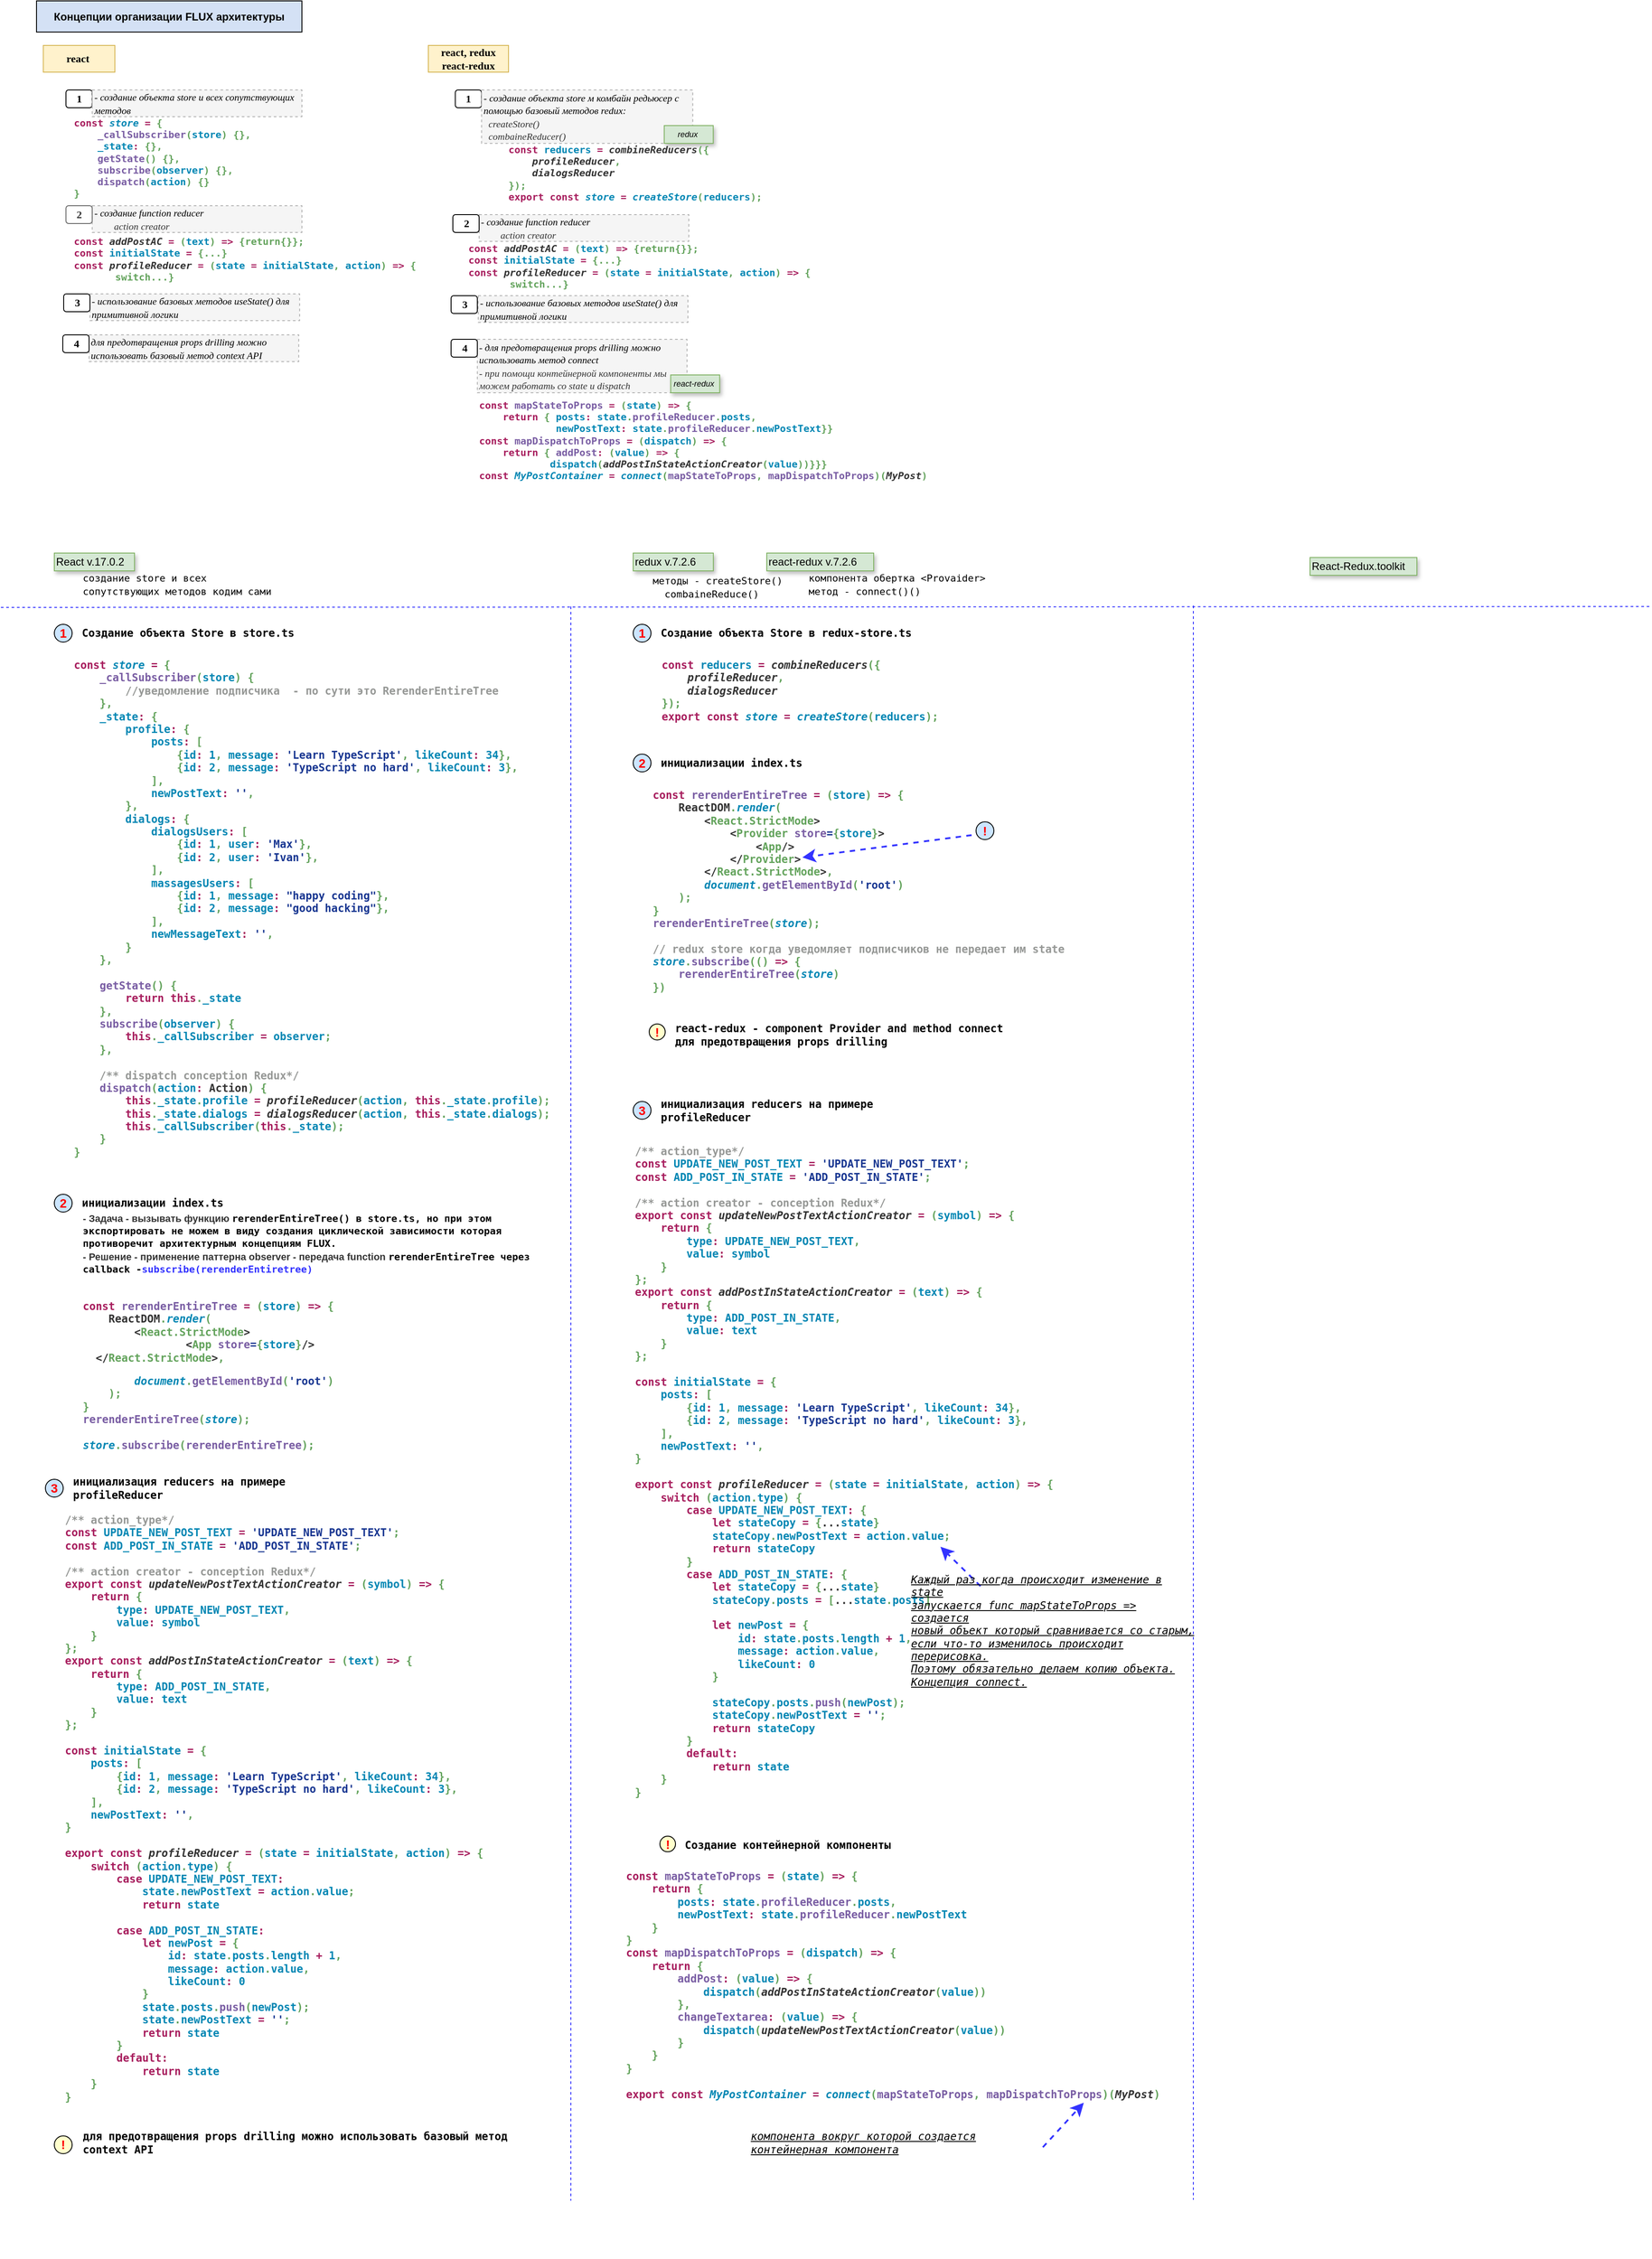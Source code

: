 <mxfile version="17.4.1" type="github" pages="2">
  <diagram id="qvrgE9RsfLInDcwIYguw" name="Conception Flux">
    <mxGraphModel dx="1293" dy="693" grid="1" gridSize="10" guides="1" tooltips="1" connect="1" arrows="1" fold="1" page="1" pageScale="1" pageWidth="2339" pageHeight="3300" math="0" shadow="0">
      <root>
        <mxCell id="0" />
        <mxCell id="1" parent="0" />
        <mxCell id="BxIIAlPTyecSCrshHLg6-22" value="&lt;b&gt;Концепции организации FLUX архитектуры&lt;/b&gt;" style="rounded=0;whiteSpace=wrap;html=1;fillColor=#D4E1F5;shadow=0;strokeColor=#000000;" parent="1" vertex="1">
          <mxGeometry x="40" width="298" height="35" as="geometry" />
        </mxCell>
        <mxCell id="BxIIAlPTyecSCrshHLg6-38" value="React-Redux.toolkit" style="text;html=1;strokeColor=#82b366;fillColor=#D5E8D4;align=left;verticalAlign=middle;whiteSpace=wrap;rounded=0;glass=0;shadow=1;" parent="1" vertex="1">
          <mxGeometry x="1470" y="625" width="120" height="20" as="geometry" />
        </mxCell>
        <mxCell id="BxIIAlPTyecSCrshHLg6-42" value="&lt;pre style=&quot;color: rgb(51 , 51 , 51) ; font-family: &amp;#34;jetbrains mono&amp;#34; , monospace&quot;&gt;&lt;b&gt;&lt;span style=&quot;color: #a71d5d&quot;&gt;const &lt;/span&gt;&lt;span style=&quot;color: #0086b3 ; font-style: italic&quot;&gt;store&lt;/span&gt; &lt;span style=&quot;color: #a71d5d&quot;&gt;= &lt;/span&gt;&lt;span style=&quot;color: #63a35c&quot;&gt;{&lt;br&gt;&lt;/span&gt;&lt;span style=&quot;color: #63a35c&quot;&gt;    &lt;/span&gt;&lt;span style=&quot;color: #795da3&quot;&gt;_callSubscriber&lt;/span&gt;&lt;span style=&quot;color: #63a35c&quot;&gt;(&lt;/span&gt;&lt;span style=&quot;color: #0086b3&quot;&gt;store&lt;/span&gt;&lt;span style=&quot;color: #63a35c&quot;&gt;) {&lt;br&gt;&lt;/span&gt;&lt;span style=&quot;color: #63a35c&quot;&gt;        &lt;/span&gt;&lt;span style=&quot;color: #969896&quot;&gt;//уведомление подписчика  - по сути это RerenderEntireTree&lt;br&gt;&lt;/span&gt;&lt;span style=&quot;color: #969896&quot;&gt;    &lt;/span&gt;&lt;span style=&quot;color: #63a35c&quot;&gt;},&lt;br&gt;&lt;/span&gt;&lt;span style=&quot;color: #63a35c&quot;&gt;    &lt;/span&gt;&lt;span style=&quot;color: #0086b3&quot;&gt;_state&lt;/span&gt;&lt;span style=&quot;color: #a71d5d&quot;&gt;: &lt;/span&gt;&lt;span style=&quot;color: #63a35c&quot;&gt;{&lt;br&gt;&lt;/span&gt;&lt;span style=&quot;color: #63a35c&quot;&gt;        &lt;/span&gt;&lt;span style=&quot;color: #0086b3&quot;&gt;profile&lt;/span&gt;&lt;span style=&quot;color: #a71d5d&quot;&gt;: &lt;/span&gt;&lt;span style=&quot;color: #63a35c&quot;&gt;{&lt;br&gt;&lt;/span&gt;&lt;span style=&quot;color: #63a35c&quot;&gt;            &lt;/span&gt;&lt;span style=&quot;color: #0086b3&quot;&gt;posts&lt;/span&gt;&lt;span style=&quot;color: #a71d5d&quot;&gt;: &lt;/span&gt;&lt;span style=&quot;color: #63a35c&quot;&gt;[&lt;br&gt;&lt;/span&gt;&lt;span style=&quot;color: #63a35c&quot;&gt;                {&lt;/span&gt;&lt;span style=&quot;color: #0086b3&quot;&gt;id&lt;/span&gt;&lt;span style=&quot;color: #a71d5d&quot;&gt;: &lt;/span&gt;&lt;span style=&quot;color: #0086b3&quot;&gt;1&lt;/span&gt;&lt;span style=&quot;color: #63a35c&quot;&gt;, &lt;/span&gt;&lt;span style=&quot;color: #0086b3&quot;&gt;message&lt;/span&gt;&lt;span style=&quot;color: #a71d5d&quot;&gt;: &lt;/span&gt;&lt;span style=&quot;color: #183691&quot;&gt;&#39;Learn TypeScript&#39;&lt;/span&gt;&lt;span style=&quot;color: #63a35c&quot;&gt;, &lt;/span&gt;&lt;span style=&quot;color: #0086b3&quot;&gt;likeCount&lt;/span&gt;&lt;span style=&quot;color: #a71d5d&quot;&gt;: &lt;/span&gt;&lt;span style=&quot;color: #0086b3&quot;&gt;34&lt;/span&gt;&lt;span style=&quot;color: #63a35c&quot;&gt;},&lt;br&gt;&lt;/span&gt;&lt;span style=&quot;color: #63a35c&quot;&gt;                {&lt;/span&gt;&lt;span style=&quot;color: #0086b3&quot;&gt;id&lt;/span&gt;&lt;span style=&quot;color: #a71d5d&quot;&gt;: &lt;/span&gt;&lt;span style=&quot;color: #0086b3&quot;&gt;2&lt;/span&gt;&lt;span style=&quot;color: #63a35c&quot;&gt;, &lt;/span&gt;&lt;span style=&quot;color: #0086b3&quot;&gt;message&lt;/span&gt;&lt;span style=&quot;color: #a71d5d&quot;&gt;: &lt;/span&gt;&lt;span style=&quot;color: #183691&quot;&gt;&#39;TypeScript no hard&#39;&lt;/span&gt;&lt;span style=&quot;color: #63a35c&quot;&gt;, &lt;/span&gt;&lt;span style=&quot;color: #0086b3&quot;&gt;likeCount&lt;/span&gt;&lt;span style=&quot;color: #a71d5d&quot;&gt;: &lt;/span&gt;&lt;span style=&quot;color: #0086b3&quot;&gt;3&lt;/span&gt;&lt;span style=&quot;color: #63a35c&quot;&gt;},&lt;br&gt;&lt;/span&gt;&lt;span style=&quot;color: #63a35c&quot;&gt;            ],&lt;br&gt;&lt;/span&gt;&lt;span style=&quot;color: #63a35c&quot;&gt;            &lt;/span&gt;&lt;span style=&quot;color: #0086b3&quot;&gt;newPostText&lt;/span&gt;&lt;span style=&quot;color: #a71d5d&quot;&gt;: &lt;/span&gt;&lt;span style=&quot;color: #183691&quot;&gt;&#39;&#39;&lt;/span&gt;&lt;span style=&quot;color: #63a35c&quot;&gt;,&lt;br&gt;&lt;/span&gt;&lt;span style=&quot;color: #63a35c&quot;&gt;        },&lt;br&gt;&lt;/span&gt;&lt;span style=&quot;color: #63a35c&quot;&gt;        &lt;/span&gt;&lt;span style=&quot;color: #0086b3&quot;&gt;dialogs&lt;/span&gt;&lt;span style=&quot;color: #a71d5d&quot;&gt;: &lt;/span&gt;&lt;span style=&quot;color: #63a35c&quot;&gt;{&lt;br&gt;&lt;/span&gt;&lt;span style=&quot;color: #63a35c&quot;&gt;            &lt;/span&gt;&lt;span style=&quot;color: #0086b3&quot;&gt;dialogsUsers&lt;/span&gt;&lt;span style=&quot;color: #a71d5d&quot;&gt;: &lt;/span&gt;&lt;span style=&quot;color: #63a35c&quot;&gt;[&lt;br&gt;&lt;/span&gt;&lt;span style=&quot;color: #63a35c&quot;&gt;                {&lt;/span&gt;&lt;span style=&quot;color: #0086b3&quot;&gt;id&lt;/span&gt;&lt;span style=&quot;color: #a71d5d&quot;&gt;: &lt;/span&gt;&lt;span style=&quot;color: #0086b3&quot;&gt;1&lt;/span&gt;&lt;span style=&quot;color: #63a35c&quot;&gt;, &lt;/span&gt;&lt;span style=&quot;color: #0086b3&quot;&gt;user&lt;/span&gt;&lt;span style=&quot;color: #a71d5d&quot;&gt;: &lt;/span&gt;&lt;span style=&quot;color: #183691&quot;&gt;&#39;Max&#39;&lt;/span&gt;&lt;span style=&quot;color: #63a35c&quot;&gt;},&lt;br&gt;&lt;/span&gt;&lt;span style=&quot;color: #63a35c&quot;&gt;                {&lt;/span&gt;&lt;span style=&quot;color: #0086b3&quot;&gt;id&lt;/span&gt;&lt;span style=&quot;color: #a71d5d&quot;&gt;: &lt;/span&gt;&lt;span style=&quot;color: #0086b3&quot;&gt;2&lt;/span&gt;&lt;span style=&quot;color: #63a35c&quot;&gt;, &lt;/span&gt;&lt;span style=&quot;color: #0086b3&quot;&gt;user&lt;/span&gt;&lt;span style=&quot;color: #a71d5d&quot;&gt;: &lt;/span&gt;&lt;span style=&quot;color: #183691&quot;&gt;&#39;Ivan&#39;&lt;/span&gt;&lt;span style=&quot;color: #63a35c&quot;&gt;},&lt;/span&gt;&lt;span style=&quot;color: #63a35c&quot;&gt;&lt;br&gt;&lt;/span&gt;&lt;span style=&quot;color: #63a35c&quot;&gt;            ],&lt;br&gt;&lt;/span&gt;&lt;span style=&quot;color: #63a35c&quot;&gt;            &lt;/span&gt;&lt;span style=&quot;color: #0086b3&quot;&gt;massagesUsers&lt;/span&gt;&lt;span style=&quot;color: #a71d5d&quot;&gt;: &lt;/span&gt;&lt;span style=&quot;color: #63a35c&quot;&gt;[&lt;br&gt;&lt;/span&gt;&lt;span style=&quot;color: #63a35c&quot;&gt;                {&lt;/span&gt;&lt;span style=&quot;color: #0086b3&quot;&gt;id&lt;/span&gt;&lt;span style=&quot;color: #a71d5d&quot;&gt;: &lt;/span&gt;&lt;span style=&quot;color: #0086b3&quot;&gt;1&lt;/span&gt;&lt;span style=&quot;color: #63a35c&quot;&gt;, &lt;/span&gt;&lt;span style=&quot;color: #0086b3&quot;&gt;message&lt;/span&gt;&lt;span style=&quot;color: #a71d5d&quot;&gt;: &lt;/span&gt;&lt;span style=&quot;color: #183691&quot;&gt;&quot;happy coding&quot;&lt;/span&gt;&lt;span style=&quot;color: #63a35c&quot;&gt;},&lt;br&gt;&lt;/span&gt;&lt;span style=&quot;color: #63a35c&quot;&gt;                {&lt;/span&gt;&lt;span style=&quot;color: #0086b3&quot;&gt;id&lt;/span&gt;&lt;span style=&quot;color: #a71d5d&quot;&gt;: &lt;/span&gt;&lt;span style=&quot;color: #0086b3&quot;&gt;2&lt;/span&gt;&lt;span style=&quot;color: #63a35c&quot;&gt;, &lt;/span&gt;&lt;span style=&quot;color: #0086b3&quot;&gt;message&lt;/span&gt;&lt;span style=&quot;color: #a71d5d&quot;&gt;: &lt;/span&gt;&lt;span style=&quot;color: #183691&quot;&gt;&quot;good hacking&quot;&lt;/span&gt;&lt;span style=&quot;color: #63a35c&quot;&gt;},&lt;/span&gt;&lt;span style=&quot;color: #63a35c&quot;&gt;&lt;br&gt;&lt;/span&gt;&lt;span style=&quot;color: #63a35c&quot;&gt;            ],&lt;br&gt;&lt;/span&gt;&lt;span style=&quot;color: #63a35c&quot;&gt;            &lt;/span&gt;&lt;span style=&quot;color: #0086b3&quot;&gt;newMessageText&lt;/span&gt;&lt;span style=&quot;color: #a71d5d&quot;&gt;: &lt;/span&gt;&lt;span style=&quot;color: #183691&quot;&gt;&#39;&#39;&lt;/span&gt;&lt;span style=&quot;color: #63a35c&quot;&gt;,&lt;br&gt;&lt;/span&gt;&lt;span style=&quot;color: #63a35c&quot;&gt;        }&lt;br&gt;&lt;/span&gt;&lt;span style=&quot;color: #63a35c&quot;&gt;    },&lt;br&gt;&lt;/span&gt;&lt;span style=&quot;color: #63a35c&quot;&gt;&lt;br&gt;&lt;/span&gt;&lt;span style=&quot;color: #63a35c&quot;&gt;    &lt;/span&gt;&lt;span style=&quot;color: #795da3&quot;&gt;getState&lt;/span&gt;&lt;span style=&quot;color: #63a35c&quot;&gt;() {&lt;br&gt;&lt;/span&gt;&lt;span style=&quot;color: #63a35c&quot;&gt;        &lt;/span&gt;&lt;span style=&quot;color: #a71d5d&quot;&gt;return this&lt;/span&gt;&lt;span style=&quot;color: #63a35c&quot;&gt;.&lt;/span&gt;&lt;span style=&quot;color: #0086b3&quot;&gt;_state&lt;br&gt;&lt;/span&gt;&lt;span style=&quot;color: #0086b3&quot;&gt;    &lt;/span&gt;&lt;span style=&quot;color: #63a35c&quot;&gt;},&lt;br&gt;&lt;/span&gt;&lt;span style=&quot;color: #63a35c&quot;&gt;    &lt;/span&gt;&lt;span style=&quot;color: #795da3&quot;&gt;subscribe&lt;/span&gt;&lt;span style=&quot;color: #63a35c&quot;&gt;(&lt;/span&gt;&lt;span style=&quot;color: #0086b3&quot;&gt;observer&lt;/span&gt;&lt;span style=&quot;color: #63a35c&quot;&gt;) {&lt;br&gt;&lt;/span&gt;&lt;span style=&quot;color: #63a35c&quot;&gt;        &lt;/span&gt;&lt;span style=&quot;color: #a71d5d&quot;&gt;this&lt;/span&gt;&lt;span style=&quot;color: #63a35c&quot;&gt;.&lt;/span&gt;&lt;span style=&quot;color: #0086b3&quot;&gt;_callSubscriber &lt;/span&gt;&lt;span style=&quot;color: #a71d5d&quot;&gt;= &lt;/span&gt;&lt;span style=&quot;color: #0086b3&quot;&gt;observer&lt;/span&gt;&lt;span style=&quot;color: #63a35c&quot;&gt;;&lt;br&gt;&lt;/span&gt;&lt;span style=&quot;color: #63a35c&quot;&gt;    },&lt;br&gt;&lt;/span&gt;&lt;span style=&quot;color: #63a35c&quot;&gt;&lt;br&gt;&lt;/span&gt;&lt;span style=&quot;color: #63a35c&quot;&gt;    &lt;/span&gt;&lt;span style=&quot;color: #969896&quot;&gt;/** dispatch conception Redux*/&lt;br&gt;&lt;/span&gt;&lt;span style=&quot;color: #969896&quot;&gt;    &lt;/span&gt;&lt;span style=&quot;color: #795da3&quot;&gt;dispatch&lt;/span&gt;&lt;span style=&quot;color: #63a35c&quot;&gt;(&lt;/span&gt;&lt;span style=&quot;color: #0086b3&quot;&gt;action&lt;/span&gt;&lt;span style=&quot;color: #a71d5d&quot;&gt;: &lt;/span&gt;Action&lt;span style=&quot;color: #63a35c&quot;&gt;) {&lt;br&gt;&lt;/span&gt;&lt;span style=&quot;color: #63a35c&quot;&gt;        &lt;/span&gt;&lt;span style=&quot;color: #a71d5d&quot;&gt;this&lt;/span&gt;&lt;span style=&quot;color: #63a35c&quot;&gt;.&lt;/span&gt;&lt;span style=&quot;color: #0086b3&quot;&gt;_state&lt;/span&gt;&lt;span style=&quot;color: #63a35c&quot;&gt;.&lt;/span&gt;&lt;span style=&quot;color: #0086b3&quot;&gt;profile &lt;/span&gt;&lt;span style=&quot;color: #a71d5d&quot;&gt;= &lt;/span&gt;&lt;span style=&quot;font-style: italic&quot;&gt;profileReducer&lt;/span&gt;&lt;span style=&quot;color: #63a35c&quot;&gt;(&lt;/span&gt;&lt;span style=&quot;color: #0086b3&quot;&gt;action&lt;/span&gt;&lt;span style=&quot;color: #63a35c&quot;&gt;, &lt;/span&gt;&lt;span style=&quot;color: #a71d5d&quot;&gt;this&lt;/span&gt;&lt;span style=&quot;color: #63a35c&quot;&gt;.&lt;/span&gt;&lt;span style=&quot;color: #0086b3&quot;&gt;_state&lt;/span&gt;&lt;span style=&quot;color: #63a35c&quot;&gt;.&lt;/span&gt;&lt;span style=&quot;color: #0086b3&quot;&gt;profile&lt;/span&gt;&lt;span style=&quot;color: #63a35c&quot;&gt;);&lt;br&gt;&lt;/span&gt;&lt;span style=&quot;color: #63a35c&quot;&gt;        &lt;/span&gt;&lt;span style=&quot;color: #a71d5d&quot;&gt;this&lt;/span&gt;&lt;span style=&quot;color: #63a35c&quot;&gt;.&lt;/span&gt;&lt;span style=&quot;color: #0086b3&quot;&gt;_state&lt;/span&gt;&lt;span style=&quot;color: #63a35c&quot;&gt;.&lt;/span&gt;&lt;span style=&quot;color: #0086b3&quot;&gt;dialogs &lt;/span&gt;&lt;span style=&quot;color: #a71d5d&quot;&gt;= &lt;/span&gt;&lt;span style=&quot;font-style: italic&quot;&gt;dialogsReducer&lt;/span&gt;&lt;span style=&quot;color: #63a35c&quot;&gt;(&lt;/span&gt;&lt;span style=&quot;color: #0086b3&quot;&gt;action&lt;/span&gt;&lt;span style=&quot;color: #63a35c&quot;&gt;, &lt;/span&gt;&lt;span style=&quot;color: #a71d5d&quot;&gt;this&lt;/span&gt;&lt;span style=&quot;color: #63a35c&quot;&gt;.&lt;/span&gt;&lt;span style=&quot;color: #0086b3&quot;&gt;_state&lt;/span&gt;&lt;span style=&quot;color: #63a35c&quot;&gt;.&lt;/span&gt;&lt;span style=&quot;color: #0086b3&quot;&gt;dialogs&lt;/span&gt;&lt;span style=&quot;color: #63a35c&quot;&gt;);&lt;br&gt;&lt;/span&gt;&lt;span style=&quot;color: #63a35c&quot;&gt;        &lt;/span&gt;&lt;span style=&quot;color: #a71d5d&quot;&gt;this&lt;/span&gt;&lt;span style=&quot;color: #63a35c&quot;&gt;.&lt;/span&gt;&lt;span style=&quot;color: #0086b3&quot;&gt;_callSubscriber&lt;/span&gt;&lt;span style=&quot;color: #63a35c&quot;&gt;(&lt;/span&gt;&lt;span style=&quot;color: #a71d5d&quot;&gt;this&lt;/span&gt;&lt;span style=&quot;color: #63a35c&quot;&gt;.&lt;/span&gt;&lt;span style=&quot;color: #0086b3&quot;&gt;_state&lt;/span&gt;&lt;span style=&quot;color: #63a35c&quot;&gt;);&lt;br&gt;&lt;/span&gt;&lt;span style=&quot;color: #63a35c&quot;&gt;    }&lt;br&gt;&lt;/span&gt;&lt;span style=&quot;color: #63a35c&quot;&gt;}&lt;/span&gt;&lt;/b&gt;&lt;/pre&gt;" style="text;whiteSpace=wrap;html=1;fontColor=#000000;labelBackgroundColor=none;" parent="1" vertex="1">
          <mxGeometry x="79.5" y="720" width="490.87" height="590" as="geometry" />
        </mxCell>
        <mxCell id="BxIIAlPTyecSCrshHLg6-45" value="" style="group" parent="1" vertex="1" connectable="0">
          <mxGeometry x="60" y="620" width="100.87" height="30" as="geometry" />
        </mxCell>
        <mxCell id="BxIIAlPTyecSCrshHLg6-21" value="React v.17.0.2" style="text;html=1;strokeColor=#82b366;fillColor=#D5E8D4;align=left;verticalAlign=middle;whiteSpace=wrap;rounded=0;glass=0;shadow=1;" parent="BxIIAlPTyecSCrshHLg6-45" vertex="1">
          <mxGeometry width="90" height="20" as="geometry" />
        </mxCell>
        <mxCell id="BxIIAlPTyecSCrshHLg6-46" value="&lt;pre style=&quot;color: rgb(51 , 51 , 51) ; font-family: &amp;#34;jetbrains mono&amp;#34; , monospace&quot;&gt;&lt;b&gt;&lt;span style=&quot;color: #a71d5d&quot;&gt;const &lt;/span&gt;&lt;span style=&quot;color: #795da3&quot;&gt;rerenderEntireTree &lt;/span&gt;&lt;span style=&quot;color: #a71d5d&quot;&gt;= &lt;/span&gt;&lt;span style=&quot;color: #63a35c&quot;&gt;(&lt;/span&gt;&lt;span style=&quot;color: #0086b3&quot;&gt;store&lt;/span&gt;&lt;span style=&quot;color: #63a35c&quot;&gt;) &lt;/span&gt;&lt;span style=&quot;color: #a71d5d&quot;&gt;=&amp;gt; &lt;/span&gt;&lt;span style=&quot;color: #63a35c&quot;&gt;{&lt;br&gt;&lt;/span&gt;&lt;span style=&quot;color: #63a35c&quot;&gt;    &lt;/span&gt;ReactDOM&lt;span style=&quot;color: #63a35c&quot;&gt;.&lt;/span&gt;&lt;span style=&quot;color: #0086b3 ; font-style: italic&quot;&gt;render&lt;/span&gt;&lt;span style=&quot;color: #63a35c&quot;&gt;(&lt;br&gt;&lt;/span&gt;&lt;span style=&quot;color: #63a35c&quot;&gt;        &lt;/span&gt;&amp;lt;&lt;span style=&quot;color: #63a35c&quot;&gt;React.StrictMode&lt;/span&gt;&amp;gt;&lt;br&gt;                &amp;lt;&lt;span style=&quot;color: #63a35c&quot;&gt;App &lt;/span&gt;&lt;/b&gt;&lt;b&gt;&lt;span style=&quot;color: rgb(121 , 93 , 163)&quot;&gt;store&lt;/span&gt;&lt;span style=&quot;color: rgb(24 , 54 , 145)&quot;&gt;=&lt;/span&gt;&lt;span style=&quot;color: rgb(99 , 163 , 92)&quot;&gt;{&lt;/span&gt;&lt;span style=&quot;color: rgb(0 , 134 , 179)&quot;&gt;store&lt;/span&gt;&lt;span style=&quot;color: rgb(99 , 163 , 92)&quot;&gt;}&lt;/span&gt;&lt;/b&gt;&lt;b&gt;/&amp;gt;&lt;/b&gt;&lt;b style=&quot;white-space: normal&quot;&gt;&amp;nbsp; &amp;nbsp; &amp;nbsp; &amp;nbsp; &lt;span style=&quot;white-space: pre&quot;&gt; &lt;span style=&quot;white-space: pre&quot;&gt;	&lt;/span&gt;&lt;/span&gt;&amp;lt;/&lt;span style=&quot;color: #63a35c&quot;&gt;React.StrictMode&lt;/span&gt;&amp;gt;&lt;span style=&quot;color: #63a35c&quot;&gt;,&lt;/span&gt;&lt;/b&gt;&lt;/pre&gt;&lt;pre style=&quot;color: rgb(51 , 51 , 51) ; font-family: &amp;#34;jetbrains mono&amp;#34; , monospace&quot;&gt;&lt;b&gt;&lt;span style=&quot;color: #63a35c&quot;&gt;        &lt;/span&gt;&lt;span style=&quot;color: #0086b3 ; font-style: italic&quot;&gt;document&lt;/span&gt;&lt;span style=&quot;color: #63a35c&quot;&gt;.&lt;/span&gt;&lt;span style=&quot;color: #795da3&quot;&gt;getElementById&lt;/span&gt;&lt;span style=&quot;color: #63a35c&quot;&gt;(&lt;/span&gt;&lt;span style=&quot;color: #183691&quot;&gt;&#39;root&#39;&lt;/span&gt;&lt;span style=&quot;color: #63a35c&quot;&gt;)&lt;br&gt;&lt;/span&gt;&lt;span style=&quot;color: #63a35c&quot;&gt;    );&lt;br&gt;&lt;/span&gt;&lt;span style=&quot;color: #63a35c&quot;&gt;}&lt;br&gt;&lt;/span&gt;&lt;span style=&quot;color: #795da3&quot;&gt;rerenderEntireTree&lt;/span&gt;&lt;span style=&quot;color: #63a35c&quot;&gt;(&lt;/span&gt;&lt;span style=&quot;color: #0086b3 ; font-style: italic&quot;&gt;store&lt;/span&gt;&lt;span style=&quot;color: #63a35c&quot;&gt;);&lt;br&gt;&lt;/span&gt;&lt;span style=&quot;color: #63a35c&quot;&gt;&lt;br&gt;&lt;/span&gt;&lt;span style=&quot;color: #0086b3 ; font-style: italic&quot;&gt;store&lt;/span&gt;&lt;span style=&quot;color: #63a35c&quot;&gt;.&lt;/span&gt;&lt;span style=&quot;color: #795da3&quot;&gt;subscribe&lt;/span&gt;&lt;span style=&quot;color: #63a35c&quot;&gt;(&lt;/span&gt;&lt;span style=&quot;color: #795da3&quot;&gt;rerenderEntireTree&lt;/span&gt;&lt;span style=&quot;color: #63a35c&quot;&gt;); &lt;/span&gt;&lt;/b&gt;&lt;/pre&gt;" style="text;whiteSpace=wrap;html=1;fontSize=12;fontColor=#000000;labelBackgroundColor=none;" parent="1" vertex="1">
          <mxGeometry x="90" y="1440" width="340" height="200" as="geometry" />
        </mxCell>
        <mxCell id="BxIIAlPTyecSCrshHLg6-48" value="" style="group" parent="1" vertex="1" connectable="0">
          <mxGeometry x="60" y="690" width="369.57" height="40" as="geometry" />
        </mxCell>
        <mxCell id="BxIIAlPTyecSCrshHLg6-3" value="&lt;font&gt;&lt;span style=&quot;color: rgb(0 , 0 , 0) ; font-family: &amp;#34;jetbrains mono&amp;#34; , monospace&quot;&gt;&lt;b&gt;Создание объекта Store в store.ts&lt;/b&gt;&lt;br&gt;&lt;/span&gt;&lt;/font&gt;" style="text;html=1;strokeColor=none;fillColor=none;align=left;verticalAlign=middle;whiteSpace=wrap;rounded=0;labelBackgroundColor=none;labelBorderColor=none;fontFamily=Helvetica;fontSize=12;fontColor=#333333;" parent="BxIIAlPTyecSCrshHLg6-48" vertex="1">
          <mxGeometry x="28.7" width="340.87" height="40" as="geometry" />
        </mxCell>
        <mxCell id="BxIIAlPTyecSCrshHLg6-47" value="1" style="ellipse;whiteSpace=wrap;html=1;aspect=fixed;fontSize=14;fontColor=#FF0000;fillColor=#CCE5FF;fontStyle=1" parent="BxIIAlPTyecSCrshHLg6-48" vertex="1">
          <mxGeometry y="10" width="20" height="20" as="geometry" />
        </mxCell>
        <mxCell id="BxIIAlPTyecSCrshHLg6-49" value="" style="group" parent="1" vertex="1" connectable="0">
          <mxGeometry x="60" y="1330" width="369.57" height="40" as="geometry" />
        </mxCell>
        <mxCell id="BxIIAlPTyecSCrshHLg6-50" value="&lt;font&gt;&lt;span style=&quot;color: rgb(0 , 0 , 0) ; font-family: &amp;#34;jetbrains mono&amp;#34; , monospace&quot;&gt;&lt;b&gt;инициализации index.ts&lt;/b&gt;&lt;br&gt;&lt;/span&gt;&lt;/font&gt;" style="text;html=1;strokeColor=none;fillColor=none;align=left;verticalAlign=middle;whiteSpace=wrap;rounded=0;labelBackgroundColor=none;labelBorderColor=none;fontFamily=Helvetica;fontSize=12;fontColor=#333333;" parent="BxIIAlPTyecSCrshHLg6-49" vertex="1">
          <mxGeometry x="28.7" width="340.87" height="40" as="geometry" />
        </mxCell>
        <mxCell id="BxIIAlPTyecSCrshHLg6-51" value="2" style="ellipse;whiteSpace=wrap;html=1;aspect=fixed;fontSize=14;fontColor=#FF0000;fillColor=#CCE5FF;fontStyle=1" parent="BxIIAlPTyecSCrshHLg6-49" vertex="1">
          <mxGeometry y="10" width="20" height="20" as="geometry" />
        </mxCell>
        <mxCell id="BxIIAlPTyecSCrshHLg6-52" value="&lt;font style=&quot;font-size: 11px&quot;&gt;&lt;b&gt;- Задача - вызывать функцию&amp;nbsp;&lt;span style=&quot;color: rgb(0 , 0 , 0) ; font-family: &amp;#34;jetbrains mono&amp;#34; , monospace&quot;&gt;rerenderEntireTree() в store.ts, но при этом экспортировать не можем в виду создания циклической зависимости которая противоречит архитектурным концепциям FLUX.&amp;nbsp;&lt;br&gt;&lt;/span&gt;&lt;/b&gt;&lt;/font&gt;&lt;font style=&quot;font-size: 11px&quot;&gt;&lt;font style=&quot;font-size: 11px&quot;&gt;&lt;b&gt;- Решение - применение паттерна observer - передача function&amp;nbsp;&lt;/b&gt;&lt;b&gt;&lt;span style=&quot;color: rgb(0 , 0 , 0) ; font-family: &amp;#34;jetbrains mono&amp;#34; , monospace&quot;&gt;rerenderEntireTree через callback -&lt;/span&gt;&lt;/b&gt;&lt;span style=&quot;font-family: &amp;#34;jetbrains mono&amp;#34; , monospace&quot;&gt;&lt;font color=&quot;#3333ff&quot; style=&quot;font-size: 11px&quot;&gt;&lt;b&gt;subscribe(rerenderEntiretree)&lt;/b&gt;&lt;/font&gt;&lt;/span&gt;&lt;b&gt;&lt;span style=&quot;color: rgb(0 , 0 , 0) ; font-family: &amp;#34;jetbrains mono&amp;#34; , monospace&quot;&gt;&amp;nbsp;&lt;/span&gt;&lt;/b&gt;&lt;/font&gt;&lt;b style=&quot;font-size: 11px&quot;&gt;&lt;span style=&quot;color: rgb(0 , 0 , 0) ; font-family: &amp;#34;jetbrains mono&amp;#34; , monospace&quot;&gt;&lt;br&gt;&lt;/span&gt;&lt;/b&gt;&lt;/font&gt;" style="text;html=1;strokeColor=none;fillColor=none;align=left;verticalAlign=middle;whiteSpace=wrap;rounded=0;labelBackgroundColor=none;labelBorderColor=none;fontFamily=Helvetica;fontSize=12;fontColor=#333333;" parent="1" vertex="1">
          <mxGeometry x="90" y="1360" width="529" height="70" as="geometry" />
        </mxCell>
        <mxCell id="BxIIAlPTyecSCrshHLg6-55" value="" style="group" parent="1" vertex="1" connectable="0">
          <mxGeometry x="50" y="1650" width="369.57" height="40" as="geometry" />
        </mxCell>
        <mxCell id="BxIIAlPTyecSCrshHLg6-56" value="&lt;font&gt;&lt;span style=&quot;color: rgb(0 , 0 , 0) ; font-family: &amp;#34;jetbrains mono&amp;#34; , monospace&quot;&gt;&lt;b&gt;инициализация reducers на примере profileReducer&lt;/b&gt;&lt;br&gt;&lt;/span&gt;&lt;/font&gt;" style="text;html=1;strokeColor=none;fillColor=none;align=left;verticalAlign=middle;whiteSpace=wrap;rounded=0;labelBackgroundColor=none;labelBorderColor=none;fontFamily=Helvetica;fontSize=12;fontColor=#333333;" parent="BxIIAlPTyecSCrshHLg6-55" vertex="1">
          <mxGeometry x="28.7" width="340.87" height="40" as="geometry" />
        </mxCell>
        <mxCell id="BxIIAlPTyecSCrshHLg6-57" value="3" style="ellipse;whiteSpace=wrap;html=1;aspect=fixed;fontSize=14;fontColor=#FF0000;fillColor=#CCE5FF;fontStyle=1" parent="BxIIAlPTyecSCrshHLg6-55" vertex="1">
          <mxGeometry y="10" width="20" height="20" as="geometry" />
        </mxCell>
        <mxCell id="BxIIAlPTyecSCrshHLg6-60" value="&lt;pre style=&quot;font-family: &amp;#34;jetbrains mono&amp;#34; , monospace ; color: rgb(51 , 51 , 51)&quot;&gt;&lt;b&gt;&lt;span style=&quot;color: #969896&quot;&gt;/** action_type*/&lt;br&gt;&lt;/span&gt;&lt;span style=&quot;color: #a71d5d&quot;&gt;const &lt;/span&gt;&lt;span style=&quot;color: #0086b3&quot;&gt;UPDATE_NEW_POST_TEXT &lt;/span&gt;&lt;span style=&quot;color: #a71d5d&quot;&gt;= &lt;/span&gt;&lt;span style=&quot;color: #183691&quot;&gt;&#39;UPDATE_NEW_POST_TEXT&#39;&lt;/span&gt;&lt;span style=&quot;color: #63a35c&quot;&gt;;&lt;br&gt;&lt;/span&gt;&lt;span style=&quot;color: #a71d5d&quot;&gt;const &lt;/span&gt;&lt;span style=&quot;color: #0086b3&quot;&gt;ADD_POST_IN_STATE&lt;/span&gt;&lt;span style=&quot;color: #a71d5d&quot;&gt; = &lt;/span&gt;&lt;span style=&quot;color: #183691&quot;&gt;&#39;ADD_POST_IN_STATE&#39;&lt;/span&gt;&lt;span style=&quot;color: #63a35c&quot;&gt;;&lt;br&gt;&lt;/span&gt;&lt;span style=&quot;color: #63a35c&quot;&gt;&lt;br&gt;&lt;/span&gt;&lt;span style=&quot;color: #969896&quot;&gt;/** action creator - conception Redux*/&lt;br&gt;&lt;/span&gt;&lt;span style=&quot;color: #a71d5d&quot;&gt;export const &lt;/span&gt;&lt;span style=&quot;font-style: italic&quot;&gt;updateNewPostTextActionCreator &lt;/span&gt;&lt;span style=&quot;color: #a71d5d&quot;&gt;= &lt;/span&gt;&lt;span style=&quot;color: #63a35c&quot;&gt;(&lt;/span&gt;&lt;span style=&quot;color: #0086b3&quot;&gt;symbol&lt;/span&gt;&lt;span style=&quot;color: #63a35c&quot;&gt;) &lt;/span&gt;&lt;span style=&quot;color: #a71d5d&quot;&gt;=&amp;gt; &lt;/span&gt;&lt;span style=&quot;color: #63a35c&quot;&gt;{&lt;br&gt;&lt;/span&gt;&lt;span style=&quot;color: #63a35c&quot;&gt;    &lt;/span&gt;&lt;span style=&quot;color: #a71d5d&quot;&gt;return &lt;/span&gt;&lt;span style=&quot;color: #63a35c&quot;&gt;{&lt;br&gt;&lt;/span&gt;&lt;span style=&quot;color: #63a35c&quot;&gt;        &lt;/span&gt;&lt;span style=&quot;color: #0086b3&quot;&gt;type&lt;/span&gt;&lt;span style=&quot;color: #a71d5d&quot;&gt;: &lt;/span&gt;&lt;span style=&quot;color: #0086b3&quot;&gt;UPDATE_NEW_POST_TEXT&lt;/span&gt;&lt;span style=&quot;color: #63a35c&quot;&gt;,&lt;br&gt;&lt;/span&gt;&lt;span style=&quot;color: #63a35c&quot;&gt;        &lt;/span&gt;&lt;span style=&quot;color: #0086b3&quot;&gt;value&lt;/span&gt;&lt;span style=&quot;color: #a71d5d&quot;&gt;: &lt;/span&gt;&lt;span style=&quot;color: #0086b3&quot;&gt;symbol&lt;br&gt;&lt;/span&gt;&lt;span style=&quot;color: #0086b3&quot;&gt;    &lt;/span&gt;&lt;span style=&quot;color: #63a35c&quot;&gt;}&lt;br&gt;&lt;/span&gt;&lt;span style=&quot;color: #63a35c&quot;&gt;};&lt;br&gt;&lt;/span&gt;&lt;span style=&quot;color: #a71d5d&quot;&gt;export const &lt;/span&gt;&lt;span style=&quot;font-style: italic&quot;&gt;addPostInStateActionCreator &lt;/span&gt;&lt;span style=&quot;color: #a71d5d&quot;&gt;= &lt;/span&gt;&lt;span style=&quot;color: #63a35c&quot;&gt;(&lt;/span&gt;&lt;span style=&quot;color: #0086b3&quot;&gt;text&lt;/span&gt;&lt;span style=&quot;color: #63a35c&quot;&gt;) &lt;/span&gt;&lt;span style=&quot;color: #a71d5d&quot;&gt;=&amp;gt; &lt;/span&gt;&lt;span style=&quot;color: #63a35c&quot;&gt;{&lt;br&gt;&lt;/span&gt;&lt;span style=&quot;color: #63a35c&quot;&gt;    &lt;/span&gt;&lt;span style=&quot;color: #a71d5d&quot;&gt;return &lt;/span&gt;&lt;span style=&quot;color: #63a35c&quot;&gt;{&lt;br&gt;&lt;/span&gt;&lt;span style=&quot;color: #63a35c&quot;&gt;        &lt;/span&gt;&lt;span style=&quot;color: #0086b3&quot;&gt;type&lt;/span&gt;&lt;span style=&quot;color: #a71d5d&quot;&gt;: &lt;/span&gt;&lt;span style=&quot;color: #0086b3&quot;&gt;ADD_POST_IN_STATE&lt;/span&gt;&lt;span style=&quot;color: #63a35c&quot;&gt;,&lt;br&gt;&lt;/span&gt;&lt;span style=&quot;color: #63a35c&quot;&gt;        &lt;/span&gt;&lt;span style=&quot;color: #0086b3&quot;&gt;value&lt;/span&gt;&lt;span style=&quot;color: #a71d5d&quot;&gt;: &lt;/span&gt;&lt;span style=&quot;color: #0086b3&quot;&gt;text&lt;br&gt;&lt;/span&gt;&lt;span style=&quot;color: #0086b3&quot;&gt;    &lt;/span&gt;&lt;span style=&quot;color: #63a35c&quot;&gt;}&lt;br&gt;&lt;/span&gt;&lt;span style=&quot;color: #63a35c&quot;&gt;};&lt;br&gt;&lt;/span&gt;&lt;span style=&quot;color: #63a35c&quot;&gt;&lt;br&gt;&lt;/span&gt;&lt;span style=&quot;color: #a71d5d&quot;&gt;const &lt;/span&gt;&lt;span style=&quot;color: #0086b3&quot;&gt;initialState &lt;/span&gt;&lt;span style=&quot;color: #a71d5d&quot;&gt;= &lt;/span&gt;&lt;span style=&quot;color: #63a35c&quot;&gt;{&lt;br&gt;&lt;/span&gt;&lt;span style=&quot;color: #63a35c&quot;&gt;    &lt;/span&gt;&lt;span style=&quot;color: #0086b3&quot;&gt;posts&lt;/span&gt;&lt;span style=&quot;color: #a71d5d&quot;&gt;: &lt;/span&gt;&lt;span style=&quot;color: #63a35c&quot;&gt;[&lt;br&gt;&lt;/span&gt;&lt;span style=&quot;color: #63a35c&quot;&gt;        {&lt;/span&gt;&lt;span style=&quot;color: #0086b3&quot;&gt;id&lt;/span&gt;&lt;span style=&quot;color: #a71d5d&quot;&gt;: &lt;/span&gt;&lt;span style=&quot;color: #0086b3&quot;&gt;1&lt;/span&gt;&lt;span style=&quot;color: #63a35c&quot;&gt;, &lt;/span&gt;&lt;span style=&quot;color: #0086b3&quot;&gt;message&lt;/span&gt;&lt;span style=&quot;color: #a71d5d&quot;&gt;: &lt;/span&gt;&lt;span style=&quot;color: #183691&quot;&gt;&#39;Learn TypeScript&#39;&lt;/span&gt;&lt;span style=&quot;color: #63a35c&quot;&gt;, &lt;/span&gt;&lt;span style=&quot;color: #0086b3&quot;&gt;likeCount&lt;/span&gt;&lt;span style=&quot;color: #a71d5d&quot;&gt;: &lt;/span&gt;&lt;span style=&quot;color: #0086b3&quot;&gt;34&lt;/span&gt;&lt;span style=&quot;color: #63a35c&quot;&gt;},&lt;br&gt;&lt;/span&gt;&lt;span style=&quot;color: #63a35c&quot;&gt;        {&lt;/span&gt;&lt;span style=&quot;color: #0086b3&quot;&gt;id&lt;/span&gt;&lt;span style=&quot;color: #a71d5d&quot;&gt;: &lt;/span&gt;&lt;span style=&quot;color: #0086b3&quot;&gt;2&lt;/span&gt;&lt;span style=&quot;color: #63a35c&quot;&gt;, &lt;/span&gt;&lt;span style=&quot;color: #0086b3&quot;&gt;message&lt;/span&gt;&lt;span style=&quot;color: #a71d5d&quot;&gt;: &lt;/span&gt;&lt;span style=&quot;color: #183691&quot;&gt;&#39;TypeScript no hard&#39;&lt;/span&gt;&lt;span style=&quot;color: #63a35c&quot;&gt;, &lt;/span&gt;&lt;span style=&quot;color: #0086b3&quot;&gt;likeCount&lt;/span&gt;&lt;span style=&quot;color: #a71d5d&quot;&gt;: &lt;/span&gt;&lt;span style=&quot;color: #0086b3&quot;&gt;3&lt;/span&gt;&lt;span style=&quot;color: #63a35c&quot;&gt;},&lt;br&gt;&lt;/span&gt;&lt;span style=&quot;color: #63a35c&quot;&gt;    ],&lt;br&gt;&lt;/span&gt;&lt;span style=&quot;color: #63a35c&quot;&gt;    &lt;/span&gt;&lt;span style=&quot;color: #0086b3&quot;&gt;newPostText&lt;/span&gt;&lt;span style=&quot;color: #a71d5d&quot;&gt;: &lt;/span&gt;&lt;span style=&quot;color: #183691&quot;&gt;&#39;&#39;&lt;/span&gt;&lt;span style=&quot;color: #63a35c&quot;&gt;,&lt;br&gt;&lt;/span&gt;&lt;span style=&quot;color: #63a35c&quot;&gt;}&lt;br&gt;&lt;/span&gt;&lt;span style=&quot;color: #63a35c&quot;&gt;&lt;br&gt;&lt;/span&gt;&lt;span style=&quot;color: #a71d5d&quot;&gt;export const &lt;/span&gt;&lt;span style=&quot;font-style: italic&quot;&gt;profileReducer &lt;/span&gt;&lt;span style=&quot;color: #a71d5d&quot;&gt;= &lt;/span&gt;&lt;span style=&quot;color: #63a35c&quot;&gt;(&lt;/span&gt;&lt;span style=&quot;color: #0086b3&quot;&gt;state&lt;/span&gt; &lt;span style=&quot;color: #a71d5d&quot;&gt;= &lt;/span&gt;&lt;span style=&quot;color: #0086b3&quot;&gt;initialState&lt;/span&gt;&lt;span style=&quot;color: #63a35c&quot;&gt;, &lt;/span&gt;&lt;span style=&quot;color: #0086b3&quot;&gt;action&lt;/span&gt;&lt;span style=&quot;color: #63a35c&quot;&gt;) &lt;/span&gt;&lt;span style=&quot;color: #a71d5d&quot;&gt;=&amp;gt; &lt;/span&gt;&lt;span style=&quot;color: #63a35c&quot;&gt;{&lt;br&gt;&lt;/span&gt;&lt;span style=&quot;color: #63a35c&quot;&gt;    &lt;/span&gt;&lt;span style=&quot;color: #a71d5d&quot;&gt;switch &lt;/span&gt;&lt;span style=&quot;color: #63a35c&quot;&gt;(&lt;/span&gt;&lt;span style=&quot;color: #0086b3&quot;&gt;action&lt;/span&gt;&lt;span style=&quot;color: #63a35c&quot;&gt;.&lt;/span&gt;&lt;span style=&quot;color: #0086b3&quot;&gt;type&lt;/span&gt;&lt;span style=&quot;color: #63a35c&quot;&gt;) {&lt;br&gt;&lt;/span&gt;&lt;span style=&quot;color: #63a35c&quot;&gt;        &lt;/span&gt;&lt;span style=&quot;color: #a71d5d&quot;&gt;case &lt;/span&gt;&lt;span style=&quot;color: #0086b3&quot;&gt;UPDATE_NEW_POST_TEXT&lt;/span&gt;&lt;span style=&quot;color: #a71d5d&quot;&gt;: &lt;/span&gt;&lt;span style=&quot;color: #63a35c&quot;&gt;&lt;br&gt;&lt;/span&gt;&lt;span style=&quot;color: #63a35c&quot;&gt;            &lt;/span&gt;&lt;span style=&quot;color: #0086b3&quot;&gt;state&lt;/span&gt;&lt;span style=&quot;color: #63a35c&quot;&gt;.&lt;/span&gt;&lt;span style=&quot;color: #0086b3&quot;&gt;newPostText &lt;/span&gt;&lt;span style=&quot;color: #a71d5d&quot;&gt;= &lt;/span&gt;&lt;span style=&quot;color: #0086b3&quot;&gt;action&lt;/span&gt;&lt;span style=&quot;color: #63a35c&quot;&gt;.&lt;/span&gt;&lt;span style=&quot;color: #0086b3&quot;&gt;value&lt;/span&gt;&lt;span style=&quot;color: #63a35c&quot;&gt;;&lt;br&gt;&lt;/span&gt;&lt;span style=&quot;color: #63a35c&quot;&gt;            &lt;/span&gt;&lt;span style=&quot;color: #a71d5d&quot;&gt;return &lt;/span&gt;&lt;span style=&quot;color: #0086b3&quot;&gt;state&lt;br&gt;&lt;/span&gt;&lt;span style=&quot;color: #0086b3&quot;&gt;      &lt;/span&gt;&lt;span style=&quot;color: #63a35c&quot;&gt;&lt;br&gt;&lt;/span&gt;&lt;span style=&quot;color: #63a35c&quot;&gt;        &lt;/span&gt;&lt;span style=&quot;color: #a71d5d&quot;&gt;case &lt;/span&gt;&lt;span style=&quot;color: #0086b3&quot;&gt;ADD_POST_IN_STATE&lt;/span&gt;&lt;span style=&quot;color: #a71d5d&quot;&gt;:&lt;/span&gt;&lt;span style=&quot;color: #63a35c&quot;&gt;&lt;br&gt;&lt;/span&gt;&lt;span style=&quot;color: #63a35c&quot;&gt;            &lt;/span&gt;&lt;span style=&quot;color: #a71d5d&quot;&gt;let &lt;/span&gt;&lt;span style=&quot;color: #0086b3&quot;&gt;newPost &lt;/span&gt;&lt;span style=&quot;color: #a71d5d&quot;&gt;= &lt;/span&gt;&lt;span style=&quot;color: #63a35c&quot;&gt;{&lt;br&gt;&lt;/span&gt;&lt;span style=&quot;color: #63a35c&quot;&gt;                &lt;/span&gt;&lt;span style=&quot;color: #0086b3&quot;&gt;id&lt;/span&gt;&lt;span style=&quot;color: #a71d5d&quot;&gt;: &lt;/span&gt;&lt;span style=&quot;color: #0086b3&quot;&gt;state&lt;/span&gt;&lt;span style=&quot;color: #63a35c&quot;&gt;.&lt;/span&gt;&lt;span style=&quot;color: #0086b3&quot;&gt;posts&lt;/span&gt;&lt;span style=&quot;color: #63a35c&quot;&gt;.&lt;/span&gt;&lt;span style=&quot;color: #0086b3&quot;&gt;length &lt;/span&gt;&lt;span style=&quot;color: #a71d5d&quot;&gt;+ &lt;/span&gt;&lt;span style=&quot;color: #0086b3&quot;&gt;1&lt;/span&gt;&lt;span style=&quot;color: #63a35c&quot;&gt;,&lt;br&gt;&lt;/span&gt;&lt;span style=&quot;color: #63a35c&quot;&gt;                &lt;/span&gt;&lt;span style=&quot;color: #0086b3&quot;&gt;message&lt;/span&gt;&lt;span style=&quot;color: #a71d5d&quot;&gt;: &lt;/span&gt;&lt;span style=&quot;color: #0086b3&quot;&gt;action&lt;/span&gt;&lt;span style=&quot;color: #63a35c&quot;&gt;.&lt;/span&gt;&lt;span style=&quot;color: #0086b3&quot;&gt;value&lt;/span&gt;&lt;span style=&quot;color: #63a35c&quot;&gt;,&lt;br&gt;&lt;/span&gt;&lt;span style=&quot;color: #63a35c&quot;&gt;                &lt;/span&gt;&lt;span style=&quot;color: #0086b3&quot;&gt;likeCount&lt;/span&gt;&lt;span style=&quot;color: #a71d5d&quot;&gt;: &lt;/span&gt;&lt;span style=&quot;color: #0086b3&quot;&gt;0&lt;br&gt;&lt;/span&gt;&lt;span style=&quot;color: #0086b3&quot;&gt;            &lt;/span&gt;&lt;span style=&quot;color: #63a35c&quot;&gt;}&lt;/span&gt;&lt;span style=&quot;color: #63a35c&quot;&gt;&lt;br&gt;&lt;/span&gt;&lt;span style=&quot;color: #63a35c&quot;&gt;            &lt;/span&gt;&lt;span style=&quot;color: #0086b3&quot;&gt;state&lt;/span&gt;&lt;span style=&quot;color: #63a35c&quot;&gt;.&lt;/span&gt;&lt;span style=&quot;color: #0086b3&quot;&gt;posts&lt;/span&gt;&lt;span style=&quot;color: #63a35c&quot;&gt;.&lt;/span&gt;&lt;span style=&quot;color: #795da3&quot;&gt;push&lt;/span&gt;&lt;span style=&quot;color: #63a35c&quot;&gt;(&lt;/span&gt;&lt;span style=&quot;color: #0086b3&quot;&gt;newPost&lt;/span&gt;&lt;span style=&quot;color: #63a35c&quot;&gt;);&lt;br&gt;&lt;/span&gt;&lt;span style=&quot;color: #63a35c&quot;&gt;            &lt;/span&gt;&lt;span style=&quot;color: #0086b3&quot;&gt;state&lt;/span&gt;&lt;span style=&quot;color: #63a35c&quot;&gt;.&lt;/span&gt;&lt;span style=&quot;color: #0086b3&quot;&gt;newPostText &lt;/span&gt;&lt;span style=&quot;color: #a71d5d&quot;&gt;= &lt;/span&gt;&lt;span style=&quot;color: #183691&quot;&gt;&#39;&#39;&lt;/span&gt;&lt;span style=&quot;color: #63a35c&quot;&gt;;&lt;br&gt;&lt;/span&gt;&lt;span style=&quot;color: #63a35c&quot;&gt;            &lt;/span&gt;&lt;span style=&quot;color: #a71d5d&quot;&gt;return &lt;/span&gt;&lt;span style=&quot;color: #0086b3&quot;&gt;state&lt;br&gt;&lt;/span&gt;&lt;span style=&quot;color: #0086b3&quot;&gt;        &lt;/span&gt;&lt;span style=&quot;color: #63a35c&quot;&gt;}&lt;br&gt;&lt;/span&gt;&lt;span style=&quot;color: #63a35c&quot;&gt;        &lt;/span&gt;&lt;span style=&quot;color: #a71d5d&quot;&gt;default:&lt;br&gt;&lt;/span&gt;&lt;span style=&quot;color: #a71d5d&quot;&gt;            return &lt;/span&gt;&lt;span style=&quot;color: #0086b3&quot;&gt;state&lt;br&gt;&lt;/span&gt;&lt;span style=&quot;color: #0086b3&quot;&gt;    &lt;/span&gt;&lt;span style=&quot;color: #63a35c&quot;&gt;}&lt;br&gt;&lt;/span&gt;&lt;span style=&quot;color: #63a35c&quot;&gt;}&lt;/span&gt;&lt;/b&gt;&lt;/pre&gt;" style="text;whiteSpace=wrap;html=1;fontSize=12;fontColor=#000000;labelBackgroundColor=none;" parent="1" vertex="1">
          <mxGeometry x="69.5" y="1680" width="510.5" height="690" as="geometry" />
        </mxCell>
        <mxCell id="WB5NNxc_AVxW_VYjf-2J-2" value="" style="group" parent="1" vertex="1" connectable="0">
          <mxGeometry x="710" y="690" width="369.57" height="40" as="geometry" />
        </mxCell>
        <mxCell id="WB5NNxc_AVxW_VYjf-2J-3" value="&lt;font&gt;&lt;span style=&quot;color: rgb(0 , 0 , 0) ; font-family: &amp;#34;jetbrains mono&amp;#34; , monospace&quot;&gt;&lt;b&gt;Создание объекта Store в redux-store.ts&lt;/b&gt;&lt;br&gt;&lt;/span&gt;&lt;/font&gt;" style="text;html=1;strokeColor=none;fillColor=none;align=left;verticalAlign=middle;whiteSpace=wrap;rounded=0;labelBackgroundColor=none;labelBorderColor=none;fontFamily=Helvetica;fontSize=12;fontColor=#333333;" parent="WB5NNxc_AVxW_VYjf-2J-2" vertex="1">
          <mxGeometry x="28.7" width="340.87" height="40" as="geometry" />
        </mxCell>
        <mxCell id="WB5NNxc_AVxW_VYjf-2J-4" value="1" style="ellipse;whiteSpace=wrap;html=1;aspect=fixed;fontSize=14;fontColor=#FF0000;fillColor=#CCE5FF;fontStyle=1" parent="WB5NNxc_AVxW_VYjf-2J-2" vertex="1">
          <mxGeometry y="10" width="20" height="20" as="geometry" />
        </mxCell>
        <mxCell id="WB5NNxc_AVxW_VYjf-2J-6" value="&lt;pre style=&quot;color: rgb(51 , 51 , 51) ; font-family: &amp;#34;jetbrains mono&amp;#34; , monospace&quot;&gt;&lt;b&gt;&lt;span style=&quot;color: #a71d5d&quot;&gt;const &lt;/span&gt;&lt;span style=&quot;color: #0086b3&quot;&gt;reducers &lt;/span&gt;&lt;span style=&quot;color: #a71d5d&quot;&gt;= &lt;/span&gt;&lt;span style=&quot;font-style: italic&quot;&gt;combineReducers&lt;/span&gt;&lt;span style=&quot;color: #63a35c&quot;&gt;({&lt;br&gt;&lt;/span&gt;&lt;span style=&quot;color: #63a35c&quot;&gt;    &lt;/span&gt;&lt;span style=&quot;font-style: italic&quot;&gt;profileReducer&lt;/span&gt;&lt;span style=&quot;color: #63a35c&quot;&gt;,&lt;br&gt;&lt;/span&gt;&lt;span style=&quot;color: #63a35c&quot;&gt;    &lt;/span&gt;&lt;span style=&quot;font-style: italic&quot;&gt;dialogsReducer&lt;br&gt;&lt;/span&gt;&lt;span style=&quot;color: #63a35c&quot;&gt;});&lt;br&gt;&lt;/span&gt;&lt;span style=&quot;color: #a71d5d&quot;&gt;export const &lt;/span&gt;&lt;span style=&quot;color: #0086b3 ; font-style: italic&quot;&gt;store &lt;/span&gt;&lt;span style=&quot;color: #a71d5d&quot;&gt;= &lt;/span&gt;&lt;span style=&quot;color: #0086b3 ; font-style: italic&quot;&gt;createStore&lt;/span&gt;&lt;span style=&quot;color: #63a35c&quot;&gt;(&lt;/span&gt;&lt;span style=&quot;color: #0086b3&quot;&gt;reducers&lt;/span&gt;&lt;span style=&quot;color: #63a35c&quot;&gt;);&lt;/span&gt;&lt;/b&gt;&lt;/pre&gt;" style="text;whiteSpace=wrap;html=1;fontSize=12;fontColor=#000000;labelBackgroundColor=none;" parent="1" vertex="1">
          <mxGeometry x="740" y="720" width="360" height="110" as="geometry" />
        </mxCell>
        <mxCell id="WB5NNxc_AVxW_VYjf-2J-7" value="&lt;pre style=&quot;color: rgb(51 , 51 , 51) ; font-family: &amp;#34;jetbrains mono&amp;#34; , monospace&quot;&gt;&lt;b&gt;&lt;span style=&quot;color: #969896&quot;&gt;/** action_type*/&lt;br&gt;&lt;/span&gt;&lt;span style=&quot;color: #a71d5d&quot;&gt;const &lt;/span&gt;&lt;span style=&quot;color: #0086b3&quot;&gt;UPDATE_NEW_POST_TEXT&lt;/span&gt;&lt;span style=&quot;color: #a71d5d&quot;&gt; = &lt;/span&gt;&lt;span style=&quot;color: #183691&quot;&gt;&#39;UPDATE_NEW_POST_TEXT&#39;&lt;/span&gt;&lt;span style=&quot;color: #63a35c&quot;&gt;;&lt;br&gt;&lt;/span&gt;&lt;span style=&quot;color: #a71d5d&quot;&gt;const &lt;/span&gt;&lt;span style=&quot;color: #0086b3&quot;&gt;ADD_POST_IN_STATE&lt;/span&gt;&lt;span style=&quot;color: #a71d5d&quot;&gt; = &lt;/span&gt;&lt;span style=&quot;color: #183691&quot;&gt;&#39;ADD_POST_IN_STATE&#39;&lt;/span&gt;&lt;span style=&quot;color: #63a35c&quot;&gt;;&lt;br&gt;&lt;/span&gt;&lt;span style=&quot;color: #63a35c&quot;&gt;&lt;br&gt;&lt;/span&gt;&lt;span style=&quot;color: #969896&quot;&gt;/** action creator - conception Redux*/&lt;br&gt;&lt;/span&gt;&lt;span style=&quot;color: #a71d5d&quot;&gt;export const &lt;/span&gt;&lt;span style=&quot;font-style: italic&quot;&gt;updateNewPostTextActionCreator &lt;/span&gt;&lt;span style=&quot;color: #a71d5d&quot;&gt;= &lt;/span&gt;&lt;span style=&quot;color: #63a35c&quot;&gt;(&lt;/span&gt;&lt;span style=&quot;color: #0086b3&quot;&gt;symbol&lt;/span&gt;&lt;span style=&quot;color: #63a35c&quot;&gt;) &lt;/span&gt;&lt;span style=&quot;color: #a71d5d&quot;&gt;=&amp;gt; &lt;/span&gt;&lt;span style=&quot;color: #63a35c&quot;&gt;{&lt;br&gt;&lt;/span&gt;&lt;span style=&quot;color: #63a35c&quot;&gt;    &lt;/span&gt;&lt;span style=&quot;color: #a71d5d&quot;&gt;return &lt;/span&gt;&lt;span style=&quot;color: #63a35c&quot;&gt;{&lt;br&gt;&lt;/span&gt;&lt;span style=&quot;color: #63a35c&quot;&gt;        &lt;/span&gt;&lt;span style=&quot;color: #0086b3&quot;&gt;type&lt;/span&gt;&lt;span style=&quot;color: #a71d5d&quot;&gt;: &lt;/span&gt;&lt;span style=&quot;color: #0086b3&quot;&gt;UPDATE_NEW_POST_TEXT&lt;/span&gt;&lt;span style=&quot;color: #63a35c&quot;&gt;,&lt;br&gt;&lt;/span&gt;&lt;span style=&quot;color: #63a35c&quot;&gt;        &lt;/span&gt;&lt;span style=&quot;color: #0086b3&quot;&gt;value&lt;/span&gt;&lt;span style=&quot;color: #a71d5d&quot;&gt;: &lt;/span&gt;&lt;span style=&quot;color: #0086b3&quot;&gt;symbol&lt;br&gt;&lt;/span&gt;&lt;span style=&quot;color: #0086b3&quot;&gt;    &lt;/span&gt;&lt;span style=&quot;color: #63a35c&quot;&gt;}&lt;br&gt;&lt;/span&gt;&lt;span style=&quot;color: #63a35c&quot;&gt;};&lt;br&gt;&lt;/span&gt;&lt;span style=&quot;color: #a71d5d&quot;&gt;export const &lt;/span&gt;&lt;span style=&quot;font-style: italic&quot;&gt;addPostInStateActionCreator &lt;/span&gt;&lt;span style=&quot;color: #a71d5d&quot;&gt;= &lt;/span&gt;&lt;span style=&quot;color: #63a35c&quot;&gt;(&lt;/span&gt;&lt;span style=&quot;color: #0086b3&quot;&gt;text&lt;/span&gt;&lt;span style=&quot;color: #63a35c&quot;&gt;) &lt;/span&gt;&lt;span style=&quot;color: #a71d5d&quot;&gt;=&amp;gt; &lt;/span&gt;&lt;span style=&quot;color: #63a35c&quot;&gt;{&lt;br&gt;&lt;/span&gt;&lt;span style=&quot;color: #63a35c&quot;&gt;    &lt;/span&gt;&lt;span style=&quot;color: #a71d5d&quot;&gt;return &lt;/span&gt;&lt;span style=&quot;color: #63a35c&quot;&gt;{&lt;br&gt;&lt;/span&gt;&lt;span style=&quot;color: #63a35c&quot;&gt;        &lt;/span&gt;&lt;span style=&quot;color: #0086b3&quot;&gt;type&lt;/span&gt;&lt;span style=&quot;color: #a71d5d&quot;&gt;: &lt;/span&gt;&lt;span style=&quot;color: #0086b3&quot;&gt;ADD_POST_IN_STATE&lt;/span&gt;&lt;span style=&quot;color: #63a35c&quot;&gt;,&lt;br&gt;&lt;/span&gt;&lt;span style=&quot;color: #63a35c&quot;&gt;        &lt;/span&gt;&lt;span style=&quot;color: #0086b3&quot;&gt;value&lt;/span&gt;&lt;span style=&quot;color: #a71d5d&quot;&gt;: &lt;/span&gt;&lt;span style=&quot;color: #0086b3&quot;&gt;text&lt;br&gt;&lt;/span&gt;&lt;span style=&quot;color: #0086b3&quot;&gt;    &lt;/span&gt;&lt;span style=&quot;color: #63a35c&quot;&gt;}&lt;br&gt;&lt;/span&gt;&lt;span style=&quot;color: #63a35c&quot;&gt;};&lt;br&gt;&lt;/span&gt;&lt;span style=&quot;color: #63a35c&quot;&gt;&lt;br&gt;&lt;/span&gt;&lt;span style=&quot;color: #a71d5d&quot;&gt;const &lt;/span&gt;&lt;span style=&quot;color: #0086b3&quot;&gt;initialState &lt;/span&gt;&lt;span style=&quot;color: #a71d5d&quot;&gt;= &lt;/span&gt;&lt;span style=&quot;color: #63a35c&quot;&gt;{&lt;br&gt;&lt;/span&gt;&lt;span style=&quot;color: #63a35c&quot;&gt;    &lt;/span&gt;&lt;span style=&quot;color: #0086b3&quot;&gt;posts&lt;/span&gt;&lt;span style=&quot;color: #a71d5d&quot;&gt;: &lt;/span&gt;&lt;span style=&quot;color: #63a35c&quot;&gt;[&lt;br&gt;&lt;/span&gt;&lt;span style=&quot;color: #63a35c&quot;&gt;        {&lt;/span&gt;&lt;span style=&quot;color: #0086b3&quot;&gt;id&lt;/span&gt;&lt;span style=&quot;color: #a71d5d&quot;&gt;: &lt;/span&gt;&lt;span style=&quot;color: #0086b3&quot;&gt;1&lt;/span&gt;&lt;span style=&quot;color: #63a35c&quot;&gt;, &lt;/span&gt;&lt;span style=&quot;color: #0086b3&quot;&gt;message&lt;/span&gt;&lt;span style=&quot;color: #a71d5d&quot;&gt;: &lt;/span&gt;&lt;span style=&quot;color: #183691&quot;&gt;&#39;Learn TypeScript&#39;&lt;/span&gt;&lt;span style=&quot;color: #63a35c&quot;&gt;, &lt;/span&gt;&lt;span style=&quot;color: #0086b3&quot;&gt;likeCount&lt;/span&gt;&lt;span style=&quot;color: #a71d5d&quot;&gt;: &lt;/span&gt;&lt;span style=&quot;color: #0086b3&quot;&gt;34&lt;/span&gt;&lt;span style=&quot;color: #63a35c&quot;&gt;},&lt;br&gt;&lt;/span&gt;&lt;span style=&quot;color: #63a35c&quot;&gt;        {&lt;/span&gt;&lt;span style=&quot;color: #0086b3&quot;&gt;id&lt;/span&gt;&lt;span style=&quot;color: #a71d5d&quot;&gt;: &lt;/span&gt;&lt;span style=&quot;color: #0086b3&quot;&gt;2&lt;/span&gt;&lt;span style=&quot;color: #63a35c&quot;&gt;, &lt;/span&gt;&lt;span style=&quot;color: #0086b3&quot;&gt;message&lt;/span&gt;&lt;span style=&quot;color: #a71d5d&quot;&gt;: &lt;/span&gt;&lt;span style=&quot;color: #183691&quot;&gt;&#39;TypeScript no hard&#39;&lt;/span&gt;&lt;span style=&quot;color: #63a35c&quot;&gt;, &lt;/span&gt;&lt;span style=&quot;color: #0086b3&quot;&gt;likeCount&lt;/span&gt;&lt;span style=&quot;color: #a71d5d&quot;&gt;: &lt;/span&gt;&lt;span style=&quot;color: #0086b3&quot;&gt;3&lt;/span&gt;&lt;span style=&quot;color: #63a35c&quot;&gt;},&lt;br&gt;&lt;/span&gt;&lt;span style=&quot;color: #63a35c&quot;&gt;    ],&lt;br&gt;&lt;/span&gt;&lt;span style=&quot;color: #63a35c&quot;&gt;    &lt;/span&gt;&lt;span style=&quot;color: #0086b3&quot;&gt;newPostText&lt;/span&gt;&lt;span style=&quot;color: #a71d5d&quot;&gt;: &lt;/span&gt;&lt;span style=&quot;color: #183691&quot;&gt;&#39;&#39;&lt;/span&gt;&lt;span style=&quot;color: #63a35c&quot;&gt;,&lt;br&gt;&lt;/span&gt;&lt;span style=&quot;color: #63a35c&quot;&gt;}&lt;br&gt;&lt;/span&gt;&lt;span style=&quot;color: #63a35c&quot;&gt;&lt;br&gt;&lt;/span&gt;&lt;span style=&quot;color: #a71d5d&quot;&gt;export const &lt;/span&gt;&lt;span style=&quot;font-style: italic&quot;&gt;profileReducer &lt;/span&gt;&lt;span style=&quot;color: #a71d5d&quot;&gt;= &lt;/span&gt;&lt;span style=&quot;color: #63a35c&quot;&gt;(&lt;/span&gt;&lt;span style=&quot;color: #0086b3&quot;&gt;state&lt;/span&gt; &lt;span style=&quot;color: #a71d5d&quot;&gt;= &lt;/span&gt;&lt;span style=&quot;color: #0086b3&quot;&gt;initialState&lt;/span&gt;&lt;span style=&quot;color: #63a35c&quot;&gt;, &lt;/span&gt;&lt;span style=&quot;color: #0086b3&quot;&gt;action&lt;/span&gt;&lt;span style=&quot;color: #63a35c&quot;&gt;) &lt;/span&gt;&lt;span style=&quot;color: #a71d5d&quot;&gt;=&amp;gt; &lt;/span&gt;&lt;span style=&quot;color: #63a35c&quot;&gt;{&lt;br&gt;&lt;/span&gt;&lt;span style=&quot;color: #63a35c&quot;&gt;    &lt;/span&gt;&lt;span style=&quot;color: #a71d5d&quot;&gt;switch &lt;/span&gt;&lt;span style=&quot;color: #63a35c&quot;&gt;(&lt;/span&gt;&lt;span style=&quot;color: #0086b3&quot;&gt;action&lt;/span&gt;&lt;span style=&quot;color: #63a35c&quot;&gt;.&lt;/span&gt;&lt;span style=&quot;color: #0086b3&quot;&gt;type&lt;/span&gt;&lt;span style=&quot;color: #63a35c&quot;&gt;) {&lt;br&gt;&lt;/span&gt;&lt;span style=&quot;color: #63a35c&quot;&gt;        &lt;/span&gt;&lt;span style=&quot;color: #a71d5d&quot;&gt;case &lt;/span&gt;&lt;span style=&quot;color: #0086b3&quot;&gt;UPDATE_NEW_POST_TEXT&lt;/span&gt;&lt;span style=&quot;color: #a71d5d&quot;&gt;: &lt;/span&gt;&lt;span style=&quot;color: #63a35c&quot;&gt;{&lt;br&gt;&lt;/span&gt;&lt;span style=&quot;color: #63a35c&quot;&gt;            &lt;/span&gt;&lt;span style=&quot;color: #a71d5d&quot;&gt;let &lt;/span&gt;&lt;span style=&quot;color: #0086b3&quot;&gt;stateCopy &lt;/span&gt;&lt;span style=&quot;color: #a71d5d&quot;&gt;= &lt;/span&gt;&lt;span style=&quot;color: #63a35c&quot;&gt;{&lt;/span&gt;...&lt;span style=&quot;color: #0086b3&quot;&gt;state&lt;/span&gt;&lt;span style=&quot;color: #63a35c&quot;&gt;}&lt;br&gt;&lt;/span&gt;&lt;span style=&quot;color: #63a35c&quot;&gt;            &lt;/span&gt;&lt;span style=&quot;color: #0086b3&quot;&gt;stateCopy&lt;/span&gt;&lt;span style=&quot;color: #63a35c&quot;&gt;.&lt;/span&gt;&lt;span style=&quot;color: #0086b3&quot;&gt;newPostText &lt;/span&gt;&lt;span style=&quot;color: #a71d5d&quot;&gt;= &lt;/span&gt;&lt;span style=&quot;color: #0086b3&quot;&gt;action&lt;/span&gt;&lt;span style=&quot;color: #63a35c&quot;&gt;.&lt;/span&gt;&lt;span style=&quot;color: #0086b3&quot;&gt;value&lt;/span&gt;&lt;span style=&quot;color: #63a35c&quot;&gt;;&lt;br&gt;&lt;/span&gt;&lt;span style=&quot;color: #63a35c&quot;&gt;            &lt;/span&gt;&lt;span style=&quot;color: #a71d5d&quot;&gt;return &lt;/span&gt;&lt;span style=&quot;color: #0086b3&quot;&gt;stateCopy&lt;br&gt;&lt;/span&gt;&lt;span style=&quot;color: #0086b3&quot;&gt;        &lt;/span&gt;&lt;span style=&quot;color: #63a35c&quot;&gt;}&lt;br&gt;&lt;/span&gt;&lt;span style=&quot;color: #63a35c&quot;&gt;        &lt;/span&gt;&lt;span style=&quot;color: #a71d5d&quot;&gt;case &lt;/span&gt;&lt;span style=&quot;color: #0086b3&quot;&gt;ADD_POST_IN_STATE&lt;/span&gt;&lt;span style=&quot;color: #a71d5d&quot;&gt;: &lt;/span&gt;&lt;span style=&quot;color: #63a35c&quot;&gt;{&lt;br&gt;&lt;/span&gt;&lt;span style=&quot;color: #63a35c&quot;&gt;            &lt;/span&gt;&lt;span style=&quot;color: #a71d5d&quot;&gt;let &lt;/span&gt;&lt;span style=&quot;color: #0086b3&quot;&gt;stateCopy &lt;/span&gt;&lt;span style=&quot;color: #a71d5d&quot;&gt;= &lt;/span&gt;&lt;span style=&quot;color: #63a35c&quot;&gt;{&lt;/span&gt;...&lt;span style=&quot;color: #0086b3&quot;&gt;state&lt;/span&gt;&lt;span style=&quot;color: #63a35c&quot;&gt;}&lt;br&gt;&lt;/span&gt;&lt;span style=&quot;color: #63a35c&quot;&gt;            &lt;/span&gt;&lt;span style=&quot;color: #0086b3&quot;&gt;stateCopy&lt;/span&gt;&lt;span style=&quot;color: #63a35c&quot;&gt;.&lt;/span&gt;&lt;span style=&quot;color: #0086b3&quot;&gt;posts &lt;/span&gt;&lt;span style=&quot;color: #a71d5d&quot;&gt;= &lt;/span&gt;&lt;span style=&quot;color: #63a35c&quot;&gt;[&lt;/span&gt;...&lt;span style=&quot;color: #0086b3&quot;&gt;state&lt;/span&gt;&lt;span style=&quot;color: #63a35c&quot;&gt;.&lt;/span&gt;&lt;span style=&quot;color: #0086b3&quot;&gt;posts&lt;/span&gt;&lt;span style=&quot;color: #63a35c&quot;&gt;]&lt;br&gt;&lt;/span&gt;&lt;span style=&quot;color: #63a35c&quot;&gt;&lt;br&gt;&lt;/span&gt;&lt;span style=&quot;color: #63a35c&quot;&gt;            &lt;/span&gt;&lt;span style=&quot;color: #a71d5d&quot;&gt;let &lt;/span&gt;&lt;span style=&quot;color: #0086b3&quot;&gt;newPost &lt;/span&gt;&lt;span style=&quot;color: #a71d5d&quot;&gt;= &lt;/span&gt;&lt;span style=&quot;color: #63a35c&quot;&gt;{&lt;br&gt;&lt;/span&gt;&lt;span style=&quot;color: #63a35c&quot;&gt;                &lt;/span&gt;&lt;span style=&quot;color: #0086b3&quot;&gt;id&lt;/span&gt;&lt;span style=&quot;color: #a71d5d&quot;&gt;: &lt;/span&gt;&lt;span style=&quot;color: #0086b3&quot;&gt;state&lt;/span&gt;&lt;span style=&quot;color: #63a35c&quot;&gt;.&lt;/span&gt;&lt;span style=&quot;color: #0086b3&quot;&gt;posts&lt;/span&gt;&lt;span style=&quot;color: #63a35c&quot;&gt;.&lt;/span&gt;&lt;span style=&quot;color: #0086b3&quot;&gt;length &lt;/span&gt;&lt;span style=&quot;color: #a71d5d&quot;&gt;+ &lt;/span&gt;&lt;span style=&quot;color: #0086b3&quot;&gt;1&lt;/span&gt;&lt;span style=&quot;color: #63a35c&quot;&gt;,&lt;br&gt;&lt;/span&gt;&lt;span style=&quot;color: #63a35c&quot;&gt;                &lt;/span&gt;&lt;span style=&quot;color: #0086b3&quot;&gt;message&lt;/span&gt;&lt;span style=&quot;color: #a71d5d&quot;&gt;: &lt;/span&gt;&lt;span style=&quot;color: #0086b3&quot;&gt;action&lt;/span&gt;&lt;span style=&quot;color: #63a35c&quot;&gt;.&lt;/span&gt;&lt;span style=&quot;color: #0086b3&quot;&gt;value&lt;/span&gt;&lt;span style=&quot;color: #63a35c&quot;&gt;,&lt;br&gt;&lt;/span&gt;&lt;span style=&quot;color: #63a35c&quot;&gt;                &lt;/span&gt;&lt;span style=&quot;color: #0086b3&quot;&gt;likeCount&lt;/span&gt;&lt;span style=&quot;color: #a71d5d&quot;&gt;: &lt;/span&gt;&lt;span style=&quot;color: #0086b3&quot;&gt;0&lt;br&gt;&lt;/span&gt;&lt;span style=&quot;color: #0086b3&quot;&gt;            &lt;/span&gt;&lt;span style=&quot;color: #63a35c&quot;&gt;}&lt;br&gt;&lt;/span&gt;&lt;span style=&quot;color: #63a35c&quot;&gt;&lt;br&gt;&lt;/span&gt;&lt;span style=&quot;color: #63a35c&quot;&gt;            &lt;/span&gt;&lt;span style=&quot;color: #0086b3&quot;&gt;stateCopy&lt;/span&gt;&lt;span style=&quot;color: #63a35c&quot;&gt;.&lt;/span&gt;&lt;span style=&quot;color: #0086b3&quot;&gt;posts&lt;/span&gt;&lt;span style=&quot;color: #63a35c&quot;&gt;.&lt;/span&gt;&lt;span style=&quot;color: #795da3&quot;&gt;push&lt;/span&gt;&lt;span style=&quot;color: #63a35c&quot;&gt;(&lt;/span&gt;&lt;span style=&quot;color: #0086b3&quot;&gt;newPost&lt;/span&gt;&lt;span style=&quot;color: #63a35c&quot;&gt;);&lt;br&gt;&lt;/span&gt;&lt;span style=&quot;color: #63a35c&quot;&gt;            &lt;/span&gt;&lt;span style=&quot;color: #0086b3&quot;&gt;stateCopy&lt;/span&gt;&lt;span style=&quot;color: #63a35c&quot;&gt;.&lt;/span&gt;&lt;span style=&quot;color: #0086b3&quot;&gt;newPostText &lt;/span&gt;&lt;span style=&quot;color: #a71d5d&quot;&gt;= &lt;/span&gt;&lt;span style=&quot;color: #183691&quot;&gt;&#39;&#39;&lt;/span&gt;&lt;span style=&quot;color: #63a35c&quot;&gt;;&lt;br&gt;&lt;/span&gt;&lt;span style=&quot;color: #63a35c&quot;&gt;            &lt;/span&gt;&lt;span style=&quot;color: #a71d5d&quot;&gt;return &lt;/span&gt;&lt;span style=&quot;color: #0086b3&quot;&gt;stateCopy&lt;br&gt;&lt;/span&gt;&lt;span style=&quot;color: #0086b3&quot;&gt;        &lt;/span&gt;&lt;span style=&quot;color: #63a35c&quot;&gt;}&lt;br&gt;&lt;/span&gt;&lt;span style=&quot;color: #63a35c&quot;&gt;        &lt;/span&gt;&lt;span style=&quot;color: #a71d5d&quot;&gt;default:&lt;br&gt;&lt;/span&gt;&lt;span style=&quot;color: #a71d5d&quot;&gt;            return &lt;/span&gt;&lt;span style=&quot;color: #0086b3&quot;&gt;state&lt;br&gt;&lt;/span&gt;&lt;span style=&quot;color: #0086b3&quot;&gt;    &lt;/span&gt;&lt;span style=&quot;color: #63a35c&quot;&gt;}&lt;br&gt;&lt;/span&gt;&lt;span style=&quot;color: #63a35c&quot;&gt;}&lt;/span&gt;&lt;/b&gt;&lt;/pre&gt;" style="text;whiteSpace=wrap;html=1;fontSize=12;fontColor=#000000;labelBackgroundColor=none;" parent="1" vertex="1">
          <mxGeometry x="710" y="1265.75" width="499" height="780" as="geometry" />
        </mxCell>
        <mxCell id="WB5NNxc_AVxW_VYjf-2J-8" value="" style="group" parent="1" vertex="1" connectable="0">
          <mxGeometry x="710" y="1225.75" width="369.57" height="40" as="geometry" />
        </mxCell>
        <mxCell id="WB5NNxc_AVxW_VYjf-2J-9" value="&lt;font&gt;&lt;span style=&quot;color: rgb(0 , 0 , 0) ; font-family: &amp;#34;jetbrains mono&amp;#34; , monospace&quot;&gt;&lt;b&gt;инициализация reducers на примере profileReducer&lt;/b&gt;&lt;br&gt;&lt;/span&gt;&lt;/font&gt;" style="text;html=1;strokeColor=none;fillColor=none;align=left;verticalAlign=middle;whiteSpace=wrap;rounded=0;labelBackgroundColor=none;labelBorderColor=none;fontFamily=Helvetica;fontSize=12;fontColor=#333333;" parent="WB5NNxc_AVxW_VYjf-2J-8" vertex="1">
          <mxGeometry x="28.7" width="340.87" height="40" as="geometry" />
        </mxCell>
        <mxCell id="WB5NNxc_AVxW_VYjf-2J-10" value="3" style="ellipse;whiteSpace=wrap;html=1;aspect=fixed;fontSize=14;fontColor=#FF0000;fillColor=#CCE5FF;fontStyle=1" parent="WB5NNxc_AVxW_VYjf-2J-8" vertex="1">
          <mxGeometry y="10" width="20" height="20" as="geometry" />
        </mxCell>
        <mxCell id="WB5NNxc_AVxW_VYjf-2J-11" value="" style="group" parent="1" vertex="1" connectable="0">
          <mxGeometry x="710" y="835.75" width="369.57" height="40" as="geometry" />
        </mxCell>
        <mxCell id="WB5NNxc_AVxW_VYjf-2J-12" value="&lt;font&gt;&lt;b style=&quot;color: rgb(0 , 0 , 0) ; font-family: &amp;#34;jetbrains mono&amp;#34; , monospace&quot;&gt;инициализации index.ts&lt;/b&gt;&lt;span style=&quot;color: rgb(0 , 0 , 0) ; font-family: &amp;#34;jetbrains mono&amp;#34; , monospace&quot;&gt;&lt;br&gt;&lt;/span&gt;&lt;/font&gt;" style="text;html=1;strokeColor=none;fillColor=none;align=left;verticalAlign=middle;whiteSpace=wrap;rounded=0;labelBackgroundColor=none;labelBorderColor=none;fontFamily=Helvetica;fontSize=12;fontColor=#333333;" parent="WB5NNxc_AVxW_VYjf-2J-11" vertex="1">
          <mxGeometry x="28.7" width="340.87" height="40" as="geometry" />
        </mxCell>
        <mxCell id="WB5NNxc_AVxW_VYjf-2J-13" value="2" style="ellipse;whiteSpace=wrap;html=1;aspect=fixed;fontSize=14;fontColor=#FF0000;fillColor=#CCE5FF;fontStyle=1" parent="WB5NNxc_AVxW_VYjf-2J-11" vertex="1">
          <mxGeometry y="10" width="20" height="20" as="geometry" />
        </mxCell>
        <mxCell id="WB5NNxc_AVxW_VYjf-2J-15" value="&lt;pre style=&quot;color: rgb(51 , 51 , 51) ; font-family: &amp;#34;jetbrains mono&amp;#34; , monospace&quot;&gt;&lt;b&gt;&lt;span style=&quot;color: #a71d5d&quot;&gt;const &lt;/span&gt;&lt;span style=&quot;color: #795da3&quot;&gt;rerenderEntireTree &lt;/span&gt;&lt;span style=&quot;color: #a71d5d&quot;&gt;= &lt;/span&gt;&lt;span style=&quot;color: #63a35c&quot;&gt;(&lt;/span&gt;&lt;span style=&quot;color: #0086b3&quot;&gt;store&lt;/span&gt;&lt;span style=&quot;color: #63a35c&quot;&gt;) &lt;/span&gt;&lt;span style=&quot;color: #a71d5d&quot;&gt;=&amp;gt; &lt;/span&gt;&lt;span style=&quot;color: #63a35c&quot;&gt;{&lt;br&gt;&lt;/span&gt;&lt;span style=&quot;color: #63a35c&quot;&gt;    &lt;/span&gt;ReactDOM&lt;span style=&quot;color: #63a35c&quot;&gt;.&lt;/span&gt;&lt;span style=&quot;color: #0086b3 ; font-style: italic&quot;&gt;render&lt;/span&gt;&lt;span style=&quot;color: #63a35c&quot;&gt;(&lt;br&gt;&lt;/span&gt;&lt;span style=&quot;color: #63a35c&quot;&gt;        &lt;/span&gt;&amp;lt;&lt;span style=&quot;color: #63a35c&quot;&gt;React.StrictMode&lt;/span&gt;&amp;gt;&lt;br&gt;            &amp;lt;&lt;span style=&quot;color: #63a35c&quot;&gt;Provider &lt;/span&gt;&lt;span style=&quot;color: #795da3&quot;&gt;store&lt;/span&gt;&lt;span style=&quot;color: #183691&quot;&gt;=&lt;/span&gt;&lt;span style=&quot;color: #63a35c&quot;&gt;{&lt;/span&gt;&lt;span style=&quot;color: #0086b3&quot;&gt;store&lt;/span&gt;&lt;span style=&quot;color: #63a35c&quot;&gt;}&lt;/span&gt;&amp;gt;&lt;br&gt;                &amp;lt;&lt;span style=&quot;color: #63a35c&quot;&gt;App&lt;/span&gt;/&amp;gt;&lt;br&gt;            &amp;lt;/&lt;span style=&quot;color: #63a35c&quot;&gt;Provider&lt;/span&gt;&amp;gt;&lt;br&gt;        &amp;lt;/&lt;span style=&quot;color: #63a35c&quot;&gt;React.StrictMode&lt;/span&gt;&amp;gt;&lt;span style=&quot;color: #63a35c&quot;&gt;,&lt;br&gt;&lt;/span&gt;&lt;span style=&quot;color: #63a35c&quot;&gt;        &lt;/span&gt;&lt;span style=&quot;color: #0086b3 ; font-style: italic&quot;&gt;document&lt;/span&gt;&lt;span style=&quot;color: #63a35c&quot;&gt;.&lt;/span&gt;&lt;span style=&quot;color: #795da3&quot;&gt;getElementById&lt;/span&gt;&lt;span style=&quot;color: #63a35c&quot;&gt;(&lt;/span&gt;&lt;span style=&quot;color: #183691&quot;&gt;&#39;root&#39;&lt;/span&gt;&lt;span style=&quot;color: #63a35c&quot;&gt;)&lt;br&gt;&lt;/span&gt;&lt;span style=&quot;color: #63a35c&quot;&gt;    );&lt;br&gt;&lt;/span&gt;&lt;span style=&quot;color: #63a35c&quot;&gt;}&lt;br&gt;&lt;/span&gt;&lt;span style=&quot;color: #795da3&quot;&gt;rerenderEntireTree&lt;/span&gt;&lt;span style=&quot;color: #63a35c&quot;&gt;(&lt;/span&gt;&lt;span style=&quot;color: #0086b3 ; font-style: italic&quot;&gt;store&lt;/span&gt;&lt;span style=&quot;color: #63a35c&quot;&gt;);&lt;br&gt;&lt;/span&gt;&lt;span style=&quot;color: #63a35c&quot;&gt;&lt;br&gt;&lt;/span&gt;&lt;span style=&quot;color: #969896&quot;&gt;// redux store когда уведомляет подписчиков не передает им state&lt;br&gt;&lt;/span&gt;&lt;span style=&quot;color: #0086b3 ; font-style: italic&quot;&gt;store&lt;/span&gt;&lt;span style=&quot;color: #63a35c&quot;&gt;.&lt;/span&gt;&lt;span style=&quot;color: #795da3&quot;&gt;subscribe&lt;/span&gt;&lt;span style=&quot;color: #63a35c&quot;&gt;(() &lt;/span&gt;&lt;span style=&quot;color: #a71d5d&quot;&gt;=&amp;gt; &lt;/span&gt;&lt;span style=&quot;color: #63a35c&quot;&gt;{&lt;br&gt;&lt;/span&gt;&lt;span style=&quot;color: #63a35c&quot;&gt;    &lt;/span&gt;&lt;span style=&quot;color: #795da3&quot;&gt;rerenderEntireTree&lt;/span&gt;&lt;span style=&quot;color: #63a35c&quot;&gt;(&lt;/span&gt;&lt;span style=&quot;color: #0086b3 ; font-style: italic&quot;&gt;store&lt;/span&gt;&lt;span style=&quot;color: #63a35c&quot;&gt;)&lt;br&gt;&lt;/span&gt;&lt;/b&gt;&lt;span style=&quot;color: #63a35c&quot;&gt;&lt;b&gt;})&lt;/b&gt;&lt;br&gt;&lt;/span&gt;&lt;/pre&gt;" style="text;whiteSpace=wrap;html=1;fontSize=12;fontColor=#000000;labelBackgroundColor=none;" parent="1" vertex="1">
          <mxGeometry x="730" y="865.75" width="430" height="260" as="geometry" />
        </mxCell>
        <mxCell id="WB5NNxc_AVxW_VYjf-2J-20" value="" style="group" parent="1" vertex="1" connectable="0">
          <mxGeometry x="900" y="921.75" width="215" height="40" as="geometry" />
        </mxCell>
        <mxCell id="WB5NNxc_AVxW_VYjf-2J-16" style="edgeStyle=none;rounded=0;orthogonalLoop=1;jettySize=auto;html=1;dashed=1;fontFamily=Helvetica;fontSize=12;fontColor=#333333;strokeColor=#3333FF;endSize=9;startSize=10;jumpSize=9;strokeWidth=2;entryX=1;entryY=0.5;entryDx=0;entryDy=0;" parent="WB5NNxc_AVxW_VYjf-2J-20" edge="1">
          <mxGeometry relative="1" as="geometry">
            <mxPoint x="190" y="15" as="sourcePoint" />
            <mxPoint y="40" as="targetPoint" />
            <Array as="points" />
          </mxGeometry>
        </mxCell>
        <mxCell id="WB5NNxc_AVxW_VYjf-2J-19" value="!" style="ellipse;whiteSpace=wrap;html=1;aspect=fixed;fontSize=14;fontColor=#FF0000;fillColor=#CCE5FF;fontStyle=1" parent="WB5NNxc_AVxW_VYjf-2J-20" vertex="1">
          <mxGeometry x="195" width="20" height="20" as="geometry" />
        </mxCell>
        <mxCell id="WB5NNxc_AVxW_VYjf-2J-21" value="" style="group" parent="1" vertex="1" connectable="0">
          <mxGeometry x="728" y="1125.75" width="502" height="70" as="geometry" />
        </mxCell>
        <mxCell id="WB5NNxc_AVxW_VYjf-2J-17" value="&lt;font&gt;&lt;span style=&quot;color: rgb(0 , 0 , 0) ; font-family: &amp;#34;jetbrains mono&amp;#34; , monospace&quot;&gt;&lt;b&gt;&lt;font style=&quot;font-size: 12px&quot;&gt;react-redux - component Provider and method connect&amp;nbsp;&lt;br&gt;для предотвращения props drilling&lt;/font&gt;&lt;/b&gt;&lt;br&gt;&lt;/span&gt;&lt;/font&gt;" style="text;html=1;strokeColor=none;fillColor=none;align=left;verticalAlign=middle;whiteSpace=wrap;rounded=0;labelBackgroundColor=none;labelBorderColor=none;fontFamily=Helvetica;fontSize=12;fontColor=#333333;" parent="WB5NNxc_AVxW_VYjf-2J-21" vertex="1">
          <mxGeometry x="26.941" width="475.059" height="70" as="geometry" />
        </mxCell>
        <mxCell id="WB5NNxc_AVxW_VYjf-2J-18" value="!" style="ellipse;whiteSpace=wrap;html=1;aspect=fixed;fontSize=14;fontColor=#FF0000;fillColor=#FFFFCC;fontStyle=1" parent="WB5NNxc_AVxW_VYjf-2J-21" vertex="1">
          <mxGeometry y="23" width="17.961" height="17.961" as="geometry" />
        </mxCell>
        <mxCell id="WB5NNxc_AVxW_VYjf-2J-22" value="" style="group" parent="1" vertex="1" connectable="0">
          <mxGeometry x="60" y="2464.25" width="559" height="70" as="geometry" />
        </mxCell>
        <mxCell id="WB5NNxc_AVxW_VYjf-2J-24" value="!" style="ellipse;whiteSpace=wrap;html=1;aspect=fixed;fontSize=14;fontColor=#FF0000;fillColor=#FFFFCC;fontStyle=1" parent="WB5NNxc_AVxW_VYjf-2J-22" vertex="1">
          <mxGeometry y="-67" width="20" height="20" as="geometry" />
        </mxCell>
        <mxCell id="WB5NNxc_AVxW_VYjf-2J-28" value="" style="group" parent="1" vertex="1" connectable="0">
          <mxGeometry x="740" y="2035.75" width="490" height="70" as="geometry" />
        </mxCell>
        <mxCell id="WB5NNxc_AVxW_VYjf-2J-26" value="&lt;font&gt;&lt;span style=&quot;color: rgb(0 , 0 , 0) ; font-family: &amp;#34;jetbrains mono&amp;#34; , monospace&quot;&gt;&lt;b&gt;Создание контейнерной компоненты&lt;/b&gt;&lt;br&gt;&lt;/span&gt;&lt;/font&gt;" style="text;html=1;strokeColor=none;fillColor=none;align=left;verticalAlign=middle;whiteSpace=wrap;rounded=0;labelBackgroundColor=none;labelBorderColor=none;fontFamily=Helvetica;fontSize=12;fontColor=#333333;" parent="WB5NNxc_AVxW_VYjf-2J-28" vertex="1">
          <mxGeometry x="26.297" width="463.703" height="70" as="geometry" />
        </mxCell>
        <mxCell id="WB5NNxc_AVxW_VYjf-2J-27" value="!" style="ellipse;whiteSpace=wrap;html=1;aspect=fixed;fontSize=14;fontColor=#FF0000;fillColor=#FFFFCC;fontStyle=1" parent="WB5NNxc_AVxW_VYjf-2J-28" vertex="1">
          <mxGeometry y="25" width="17.531" height="17.531" as="geometry" />
        </mxCell>
        <mxCell id="WB5NNxc_AVxW_VYjf-2J-29" value="&lt;pre style=&quot;color: rgb(51 , 51 , 51) ; font-family: &amp;#34;jetbrains mono&amp;#34; , monospace&quot;&gt;&lt;b&gt;&lt;span style=&quot;color: #a71d5d&quot;&gt;const &lt;/span&gt;&lt;span style=&quot;color: #795da3&quot;&gt;mapStateToProps &lt;/span&gt;&lt;span style=&quot;color: #a71d5d&quot;&gt;= &lt;/span&gt;&lt;span style=&quot;color: #63a35c&quot;&gt;(&lt;/span&gt;&lt;span style=&quot;color: #0086b3&quot;&gt;state&lt;/span&gt;&lt;span style=&quot;color: #63a35c&quot;&gt;) &lt;/span&gt;&lt;span style=&quot;color: #a71d5d&quot;&gt;=&amp;gt; &lt;/span&gt;&lt;span style=&quot;color: #63a35c&quot;&gt;{&lt;br&gt;&lt;/span&gt;&lt;span style=&quot;color: #63a35c&quot;&gt;    &lt;/span&gt;&lt;span style=&quot;color: #a71d5d&quot;&gt;return &lt;/span&gt;&lt;span style=&quot;color: #63a35c&quot;&gt;{&lt;br&gt;&lt;/span&gt;&lt;span style=&quot;color: #63a35c&quot;&gt;        &lt;/span&gt;&lt;span style=&quot;color: #0086b3&quot;&gt;posts&lt;/span&gt;&lt;span style=&quot;color: #a71d5d&quot;&gt;: &lt;/span&gt;&lt;span style=&quot;color: #0086b3&quot;&gt;state&lt;/span&gt;&lt;span style=&quot;color: #63a35c&quot;&gt;.&lt;/span&gt;&lt;span style=&quot;color: #795da3&quot;&gt;profileReducer&lt;/span&gt;&lt;span style=&quot;color: #63a35c&quot;&gt;.&lt;/span&gt;&lt;span style=&quot;color: #0086b3&quot;&gt;posts&lt;/span&gt;&lt;span style=&quot;color: #63a35c&quot;&gt;,&lt;br&gt;&lt;/span&gt;&lt;span style=&quot;color: #63a35c&quot;&gt;        &lt;/span&gt;&lt;span style=&quot;color: #0086b3&quot;&gt;newPostText&lt;/span&gt;&lt;span style=&quot;color: #a71d5d&quot;&gt;: &lt;/span&gt;&lt;span style=&quot;color: #0086b3&quot;&gt;state&lt;/span&gt;&lt;span style=&quot;color: #63a35c&quot;&gt;.&lt;/span&gt;&lt;span style=&quot;color: #795da3&quot;&gt;profileReducer&lt;/span&gt;&lt;span style=&quot;color: #63a35c&quot;&gt;.&lt;/span&gt;&lt;span style=&quot;color: #0086b3&quot;&gt;newPostText&lt;br&gt;&lt;/span&gt;&lt;span style=&quot;color: #0086b3&quot;&gt;    &lt;/span&gt;&lt;span style=&quot;color: #63a35c&quot;&gt;}&lt;br&gt;&lt;/span&gt;&lt;span style=&quot;color: #63a35c&quot;&gt;}&lt;br&gt;&lt;/span&gt;&lt;span style=&quot;color: #a71d5d&quot;&gt;const &lt;/span&gt;&lt;span style=&quot;color: #795da3&quot;&gt;mapDispatchToProps &lt;/span&gt;&lt;span style=&quot;color: #a71d5d&quot;&gt;= &lt;/span&gt;&lt;span style=&quot;color: #63a35c&quot;&gt;(&lt;/span&gt;&lt;span style=&quot;color: #0086b3&quot;&gt;dispatch&lt;/span&gt;&lt;span style=&quot;color: #63a35c&quot;&gt;) &lt;/span&gt;&lt;span style=&quot;color: #a71d5d&quot;&gt;=&amp;gt; &lt;/span&gt;&lt;span style=&quot;color: #63a35c&quot;&gt;{&lt;br&gt;&lt;/span&gt;&lt;span style=&quot;color: #63a35c&quot;&gt;    &lt;/span&gt;&lt;span style=&quot;color: #a71d5d&quot;&gt;return &lt;/span&gt;&lt;span style=&quot;color: #63a35c&quot;&gt;{&lt;br&gt;&lt;/span&gt;&lt;span style=&quot;color: #63a35c&quot;&gt;        &lt;/span&gt;&lt;span style=&quot;color: #795da3&quot;&gt;addPost&lt;/span&gt;&lt;span style=&quot;color: #a71d5d&quot;&gt;: &lt;/span&gt;&lt;span style=&quot;color: #63a35c&quot;&gt;(&lt;/span&gt;&lt;span style=&quot;color: #0086b3&quot;&gt;value&lt;/span&gt;&lt;span style=&quot;color: #63a35c&quot;&gt;) &lt;/span&gt;&lt;span style=&quot;color: #a71d5d&quot;&gt;=&amp;gt; &lt;/span&gt;&lt;span style=&quot;color: #63a35c&quot;&gt;{&lt;br&gt;&lt;/span&gt;&lt;span style=&quot;color: #63a35c&quot;&gt;            &lt;/span&gt;&lt;span style=&quot;color: #0086b3&quot;&gt;dispatch&lt;/span&gt;&lt;span style=&quot;color: #63a35c&quot;&gt;(&lt;/span&gt;&lt;span style=&quot;font-style: italic&quot;&gt;addPostInStateActionCreator&lt;/span&gt;&lt;span style=&quot;color: #63a35c&quot;&gt;(&lt;/span&gt;&lt;span style=&quot;color: #0086b3&quot;&gt;value&lt;/span&gt;&lt;span style=&quot;color: #63a35c&quot;&gt;))&lt;br&gt;&lt;/span&gt;&lt;span style=&quot;color: #63a35c&quot;&gt;        },&lt;br&gt;&lt;/span&gt;&lt;span style=&quot;color: #63a35c&quot;&gt;        &lt;/span&gt;&lt;span style=&quot;color: #795da3&quot;&gt;changeTextarea&lt;/span&gt;&lt;span style=&quot;color: #a71d5d&quot;&gt;: &lt;/span&gt;&lt;span style=&quot;color: #63a35c&quot;&gt;(&lt;/span&gt;&lt;span style=&quot;color: #0086b3&quot;&gt;value&lt;/span&gt;&lt;span style=&quot;color: #63a35c&quot;&gt;) &lt;/span&gt;&lt;span style=&quot;color: #a71d5d&quot;&gt;=&amp;gt; &lt;/span&gt;&lt;span style=&quot;color: #63a35c&quot;&gt;{&lt;br&gt;&lt;/span&gt;&lt;span style=&quot;color: #63a35c&quot;&gt;            &lt;/span&gt;&lt;span style=&quot;color: #0086b3&quot;&gt;dispatch&lt;/span&gt;&lt;span style=&quot;color: #63a35c&quot;&gt;(&lt;/span&gt;&lt;span style=&quot;font-style: italic&quot;&gt;updateNewPostTextActionCreator&lt;/span&gt;&lt;span style=&quot;color: #63a35c&quot;&gt;(&lt;/span&gt;&lt;span style=&quot;color: #0086b3&quot;&gt;value&lt;/span&gt;&lt;span style=&quot;color: #63a35c&quot;&gt;))&lt;br&gt;&lt;/span&gt;&lt;span style=&quot;color: #63a35c&quot;&gt;        }&lt;br&gt;&lt;/span&gt;&lt;span style=&quot;color: #63a35c&quot;&gt;    }&lt;br&gt;&lt;/span&gt;&lt;span style=&quot;color: #63a35c&quot;&gt;}&lt;br&gt;&lt;/span&gt;&lt;span style=&quot;color: #63a35c&quot;&gt;&lt;br&gt;&lt;/span&gt;&lt;span style=&quot;color: #a71d5d&quot;&gt;export const &lt;/span&gt;&lt;span style=&quot;color: #0086b3 ; font-style: italic&quot;&gt;MyPostContainer &lt;/span&gt;&lt;span style=&quot;color: #a71d5d&quot;&gt;= &lt;/span&gt;&lt;span style=&quot;color: #0086b3 ; font-style: italic&quot;&gt;connect&lt;/span&gt;&lt;span style=&quot;color: #63a35c&quot;&gt;(&lt;/span&gt;&lt;span style=&quot;color: #795da3&quot;&gt;mapStateToProps&lt;/span&gt;&lt;span style=&quot;color: #63a35c&quot;&gt;, &lt;/span&gt;&lt;span style=&quot;color: #795da3&quot;&gt;mapDispatchToProps&lt;/span&gt;&lt;span style=&quot;color: #63a35c&quot;&gt;)(&lt;/span&gt;&lt;span style=&quot;font-style: italic&quot;&gt;MyPost&lt;/span&gt;&lt;span style=&quot;color: #63a35c&quot;&gt;)&lt;/span&gt;&lt;/b&gt;&lt;/pre&gt;" style="text;whiteSpace=wrap;html=1;fontSize=12;fontColor=#000000;labelBackgroundColor=none;" parent="1" vertex="1">
          <mxGeometry x="700" y="2080" width="550" height="290" as="geometry" />
        </mxCell>
        <mxCell id="WB5NNxc_AVxW_VYjf-2J-34" style="edgeStyle=none;rounded=0;orthogonalLoop=1;jettySize=auto;html=1;dashed=1;fontFamily=Helvetica;fontSize=12;fontColor=#333333;strokeColor=#3333FF;endSize=9;startSize=10;jumpSize=9;strokeWidth=2;entryX=1;entryY=0.5;entryDx=0;entryDy=0;exitX=0.25;exitY=0;exitDx=0;exitDy=0;" parent="1" source="WB5NNxc_AVxW_VYjf-2J-36" edge="1">
          <mxGeometry relative="1" as="geometry">
            <mxPoint x="1115" y="1890.75" as="sourcePoint" />
            <mxPoint x="1055" y="1735.75" as="targetPoint" />
            <Array as="points" />
          </mxGeometry>
        </mxCell>
        <mxCell id="WB5NNxc_AVxW_VYjf-2J-36" value="&lt;font&gt;&lt;span style=&quot;color: rgb(0 , 0 , 0) ; font-family: &amp;#34;jetbrains mono&amp;#34; , monospace&quot;&gt;&lt;i&gt;&lt;u&gt;Каждый раз когда происходит изменение в state &lt;br&gt;запускается func mapStateToProps =&amp;gt; создается &lt;br&gt;новый объект который сравнивается со старым, &lt;br&gt;если что-то изменилось происходит перерисовка. &lt;br&gt;Поэтому обязательно делаем копию объекта.&lt;br&gt;Концепция connect.&lt;/u&gt;&lt;/i&gt;&lt;br&gt;&lt;/span&gt;&lt;/font&gt;" style="text;html=1;strokeColor=none;fillColor=none;align=left;verticalAlign=middle;whiteSpace=wrap;rounded=0;labelBackgroundColor=none;labelBorderColor=none;fontFamily=Helvetica;fontSize=12;fontColor=#333333;" parent="1" vertex="1">
          <mxGeometry x="1020" y="1780" width="320" height="100" as="geometry" />
        </mxCell>
        <mxCell id="WB5NNxc_AVxW_VYjf-2J-37" style="edgeStyle=none;rounded=0;orthogonalLoop=1;jettySize=auto;html=1;dashed=1;fontFamily=Helvetica;fontSize=12;fontColor=#333333;strokeColor=#3333FF;endSize=9;startSize=10;jumpSize=9;strokeWidth=2;entryX=1;entryY=0.5;entryDx=0;entryDy=0;" parent="1" edge="1">
          <mxGeometry relative="1" as="geometry">
            <mxPoint x="1170" y="2410" as="sourcePoint" />
            <mxPoint x="1216" y="2360" as="targetPoint" />
            <Array as="points" />
          </mxGeometry>
        </mxCell>
        <mxCell id="WB5NNxc_AVxW_VYjf-2J-38" value="&lt;font&gt;&lt;span style=&quot;color: rgb(0 , 0 , 0) ; font-family: &amp;#34;jetbrains mono&amp;#34; , monospace&quot;&gt;&lt;i&gt;&lt;u&gt;компонента вокруг которой создается контейнерная компонента&lt;/u&gt;&lt;/i&gt;&lt;br&gt;&lt;/span&gt;&lt;/font&gt;" style="text;html=1;strokeColor=none;fillColor=none;align=left;verticalAlign=middle;whiteSpace=wrap;rounded=0;labelBackgroundColor=none;labelBorderColor=none;fontFamily=Helvetica;fontSize=12;fontColor=#333333;" parent="1" vertex="1">
          <mxGeometry x="840" y="2380" width="320" height="50" as="geometry" />
        </mxCell>
        <mxCell id="WB5NNxc_AVxW_VYjf-2J-23" value="&lt;font&gt;&lt;span style=&quot;color: rgb(0 , 0 , 0) ; font-family: &amp;#34;jetbrains mono&amp;#34; , monospace&quot;&gt;&lt;b&gt;&lt;font style=&quot;font-size: 12px&quot;&gt;для предотвращения props drilling можно использовать базовый метод&lt;br&gt;&lt;/font&gt;context API&lt;/b&gt;&lt;br&gt;&lt;/span&gt;&lt;/font&gt;" style="text;html=1;strokeColor=none;fillColor=none;align=left;verticalAlign=middle;whiteSpace=wrap;rounded=0;labelBackgroundColor=none;labelBorderColor=none;fontFamily=Helvetica;fontSize=12;fontColor=#333333;" parent="1" vertex="1">
          <mxGeometry x="90" y="2370" width="529" height="70" as="geometry" />
        </mxCell>
        <mxCell id="yn5kwGfM-2BpoEc-o8p2-4" value="" style="group" parent="1" vertex="1" connectable="0">
          <mxGeometry x="710" y="620" width="195" height="60" as="geometry" />
        </mxCell>
        <mxCell id="wOlpnQB3kOxlYQea2Gbh-2" value="" style="group" parent="yn5kwGfM-2BpoEc-o8p2-4" vertex="1" connectable="0">
          <mxGeometry width="195" height="58" as="geometry" />
        </mxCell>
        <mxCell id="yn5kwGfM-2BpoEc-o8p2-1" value="redux v.7.2.6" style="text;html=1;strokeColor=#82b366;fillColor=#D5E8D4;align=left;verticalAlign=middle;whiteSpace=wrap;rounded=0;glass=0;shadow=1;" parent="wOlpnQB3kOxlYQea2Gbh-2" vertex="1">
          <mxGeometry width="90" height="20" as="geometry" />
        </mxCell>
        <mxCell id="yn5kwGfM-2BpoEc-o8p2-3" value="&lt;font style=&quot;font-size: 11px&quot;&gt;&lt;span style=&quot;color: rgb(0 , 0 , 0) ; font-family: &amp;#34;jetbrains mono&amp;#34; , monospace&quot;&gt;методы - createStore()&lt;br&gt;&lt;span style=&quot;white-space: pre&quot;&gt; &lt;/span&gt;&amp;nbsp;combaineReduce()&lt;br&gt;&lt;/span&gt;&lt;/font&gt;" style="text;html=1;strokeColor=none;fillColor=none;align=left;verticalAlign=middle;whiteSpace=wrap;rounded=0;labelBackgroundColor=none;labelBorderColor=none;fontFamily=Helvetica;fontSize=12;fontColor=#333333;" parent="wOlpnQB3kOxlYQea2Gbh-2" vertex="1">
          <mxGeometry x="20" y="18" width="175" height="40" as="geometry" />
        </mxCell>
        <mxCell id="yn5kwGfM-2BpoEc-o8p2-5" value="" style="group" parent="1" vertex="1" connectable="0">
          <mxGeometry x="860" y="620" width="285" height="55" as="geometry" />
        </mxCell>
        <mxCell id="BxIIAlPTyecSCrshHLg6-37" value="react-redux v.7.2.6" style="text;html=1;strokeColor=#82b366;fillColor=#D5E8D4;align=left;verticalAlign=middle;whiteSpace=wrap;rounded=0;glass=0;shadow=1;" parent="yn5kwGfM-2BpoEc-o8p2-5" vertex="1">
          <mxGeometry width="120" height="20" as="geometry" />
        </mxCell>
        <mxCell id="yn5kwGfM-2BpoEc-o8p2-7" value="&lt;font style=&quot;font-size: 11px&quot;&gt;&lt;span style=&quot;color: rgb(0 , 0 , 0) ; font-family: &amp;#34;jetbrains mono&amp;#34; , monospace&quot;&gt;компонента обертка &amp;lt;Provaider&amp;gt;&lt;br&gt;метод - connect()()&lt;br&gt;&lt;/span&gt;&lt;/font&gt;" style="text;html=1;strokeColor=none;fillColor=none;align=left;verticalAlign=middle;whiteSpace=wrap;rounded=0;labelBackgroundColor=none;labelBorderColor=none;fontFamily=Helvetica;fontSize=12;fontColor=#333333;" parent="yn5kwGfM-2BpoEc-o8p2-5" vertex="1">
          <mxGeometry x="45" y="15" width="240" height="40" as="geometry" />
        </mxCell>
        <mxCell id="wOlpnQB3kOxlYQea2Gbh-1" value="&lt;font style=&quot;font-size: 11px&quot;&gt;&lt;span style=&quot;color: rgb(0 , 0 , 0) ; font-family: &amp;#34;jetbrains mono&amp;#34; , monospace&quot;&gt;создание store и всех сопутствующих методов кодим сами&lt;br&gt;&lt;/span&gt;&lt;/font&gt;" style="text;html=1;strokeColor=none;fillColor=none;align=left;verticalAlign=middle;whiteSpace=wrap;rounded=0;labelBackgroundColor=none;labelBorderColor=none;fontFamily=Helvetica;fontSize=12;fontColor=#333333;" parent="1" vertex="1">
          <mxGeometry x="90" y="635" width="230" height="40" as="geometry" />
        </mxCell>
        <mxCell id="wOlpnQB3kOxlYQea2Gbh-3" value="" style="endArrow=none;html=1;rounded=0;dashed=1;strokeColor=#3333FF;" parent="1" edge="1">
          <mxGeometry width="50" height="50" relative="1" as="geometry">
            <mxPoint y="681" as="sourcePoint" />
            <mxPoint x="1851.176" y="680" as="targetPoint" />
          </mxGeometry>
        </mxCell>
        <mxCell id="wOlpnQB3kOxlYQea2Gbh-4" value="" style="endArrow=none;html=1;rounded=0;dashed=1;strokeColor=#3333FF;" parent="1" edge="1">
          <mxGeometry width="50" height="50" relative="1" as="geometry">
            <mxPoint x="640" y="680" as="sourcePoint" />
            <mxPoint x="640" y="2470" as="targetPoint" />
          </mxGeometry>
        </mxCell>
        <mxCell id="5kx5riYkNKN5wbMtscU1-4" value="&lt;pre style=&quot;color: rgb(51 , 51 , 51) ; font-family: &amp;#34;jetbrains mono&amp;#34; , monospace ; font-size: 11px&quot;&gt;&lt;b&gt;&lt;span style=&quot;color: rgb(167 , 29 , 93)&quot;&gt;const &lt;/span&gt;&lt;span style=&quot;color: rgb(0 , 134 , 179) ; font-style: italic&quot;&gt;store&lt;/span&gt; &lt;span style=&quot;color: rgb(167 , 29 , 93)&quot;&gt;= &lt;/span&gt;&lt;span style=&quot;color: rgb(99 , 163 , 92)&quot;&gt;{&lt;br&gt;&lt;/span&gt;&lt;span style=&quot;color: rgb(99 , 163 , 92)&quot;&gt;    &lt;/span&gt;&lt;span style=&quot;color: rgb(121 , 93 , 163)&quot;&gt;_callSubscriber&lt;/span&gt;&lt;span style=&quot;color: rgb(99 , 163 , 92)&quot;&gt;(&lt;/span&gt;&lt;span style=&quot;color: rgb(0 , 134 , 179)&quot;&gt;store&lt;/span&gt;&lt;span style=&quot;color: rgb(99 , 163 , 92)&quot;&gt;) {&lt;/span&gt;&lt;span style=&quot;color: rgb(99 , 163 , 92)&quot;&gt;},&lt;br&gt;&lt;/span&gt;&lt;span style=&quot;color: rgb(99 , 163 , 92)&quot;&gt;    &lt;/span&gt;&lt;span style=&quot;color: rgb(0 , 134 , 179)&quot;&gt;_state&lt;/span&gt;&lt;span style=&quot;color: rgb(167 , 29 , 93)&quot;&gt;: &lt;/span&gt;&lt;span style=&quot;color: rgb(99 , 163 , 92)&quot;&gt;{&lt;/span&gt;&lt;span style=&quot;color: rgb(99 , 163 , 92)&quot;&gt;},&lt;/span&gt;&lt;span style=&quot;color: rgb(99 , 163 , 92)&quot;&gt;&lt;br&gt;&lt;/span&gt;&lt;span style=&quot;color: rgb(99 , 163 , 92)&quot;&gt;    &lt;/span&gt;&lt;span style=&quot;color: rgb(121 , 93 , 163)&quot;&gt;getState&lt;/span&gt;&lt;span style=&quot;color: rgb(99 , 163 , 92)&quot;&gt;() {&lt;/span&gt;&lt;span style=&quot;color: rgb(99 , 163 , 92)&quot;&gt;},&lt;br&gt;&lt;/span&gt;&lt;span style=&quot;color: rgb(99 , 163 , 92)&quot;&gt;    &lt;/span&gt;&lt;span style=&quot;color: rgb(121 , 93 , 163)&quot;&gt;subscribe&lt;/span&gt;&lt;span style=&quot;color: rgb(99 , 163 , 92)&quot;&gt;(&lt;/span&gt;&lt;span style=&quot;color: rgb(0 , 134 , 179)&quot;&gt;observer&lt;/span&gt;&lt;span style=&quot;color: rgb(99 , 163 , 92)&quot;&gt;) {&lt;/span&gt;&lt;span style=&quot;color: rgb(99 , 163 , 92)&quot;&gt;},&lt;/span&gt;&lt;span style=&quot;color: rgb(150 , 152 , 150)&quot;&gt;&lt;br&gt;&lt;/span&gt;&lt;span style=&quot;color: rgb(150 , 152 , 150)&quot;&gt;    &lt;/span&gt;&lt;span style=&quot;color: rgb(121 , 93 , 163)&quot;&gt;dispatch&lt;/span&gt;&lt;span style=&quot;color: rgb(99 , 163 , 92)&quot;&gt;(&lt;/span&gt;&lt;span style=&quot;color: rgb(0 , 134 , 179)&quot;&gt;action&lt;/span&gt;&lt;span style=&quot;color: rgb(99 , 163 , 92)&quot;&gt;) {&lt;/span&gt;&lt;span style=&quot;color: rgb(99 , 163 , 92)&quot;&gt;}&lt;br&gt;&lt;/span&gt;&lt;span style=&quot;color: rgb(99 , 163 , 92)&quot;&gt;}&lt;/span&gt;&lt;/b&gt;&lt;/pre&gt;" style="text;whiteSpace=wrap;html=1;fontColor=#000000;labelBackgroundColor=none;" vertex="1" parent="1">
          <mxGeometry x="80" y="113" width="201.87" height="120" as="geometry" />
        </mxCell>
        <mxCell id="5kx5riYkNKN5wbMtscU1-6" value="" style="group;fontFamily=Times New Roman;fontStyle=2" vertex="1" connectable="0" parent="1">
          <mxGeometry x="73.06" y="100" width="29.5" height="20" as="geometry" />
        </mxCell>
        <mxCell id="5kx5riYkNKN5wbMtscU1-7" value="&lt;b&gt;1&lt;/b&gt;" style="rounded=1;whiteSpace=wrap;html=1;align=center;fontFamily=Times New Roman;fontStyle=0;gradientColor=none;" vertex="1" parent="5kx5riYkNKN5wbMtscU1-6">
          <mxGeometry width="29.5" height="20" as="geometry" />
        </mxCell>
        <mxCell id="5kx5riYkNKN5wbMtscU1-8" value="&lt;span style=&quot;color: rgb(0, 0, 0); font-size: 11px;&quot;&gt;&lt;i&gt;- создание объекта store и всех сопутствующих методов&lt;/i&gt;&lt;/span&gt;&lt;i style=&quot;font-size: 11px&quot;&gt;&lt;br&gt;&lt;/i&gt;" style="rounded=0;whiteSpace=wrap;html=1;shadow=0;strokeColor=#B3B3B3;fillColor=#f5f5f5;fontColor=#333333;dashed=1;align=left;fontFamily=Times New Roman;fontStyle=0" vertex="1" parent="1">
          <mxGeometry x="102.56" y="100" width="235.44" height="30" as="geometry" />
        </mxCell>
        <mxCell id="5kx5riYkNKN5wbMtscU1-9" value="&lt;span style=&quot;text-align: left&quot;&gt;&lt;b&gt;&lt;span&gt;&lt;font style=&quot;font-size: 12px&quot;&gt;react&amp;nbsp;&lt;/font&gt;&lt;/span&gt;&lt;/b&gt;&lt;/span&gt;&lt;b&gt;&lt;br&gt;&lt;/b&gt;" style="rounded=0;whiteSpace=wrap;html=1;fillColor=#fff2cc;strokeColor=#d6b656;fontFamily=Times New Roman;fontStyle=0" vertex="1" parent="1">
          <mxGeometry x="47.65" y="50" width="80.32" height="30" as="geometry" />
        </mxCell>
        <mxCell id="5kx5riYkNKN5wbMtscU1-12" value="&lt;span style=&quot;color: rgb(0 , 0 , 0) ; font-size: 11px&quot;&gt;&lt;i&gt;- создание function reducer&lt;br&gt;&lt;/i&gt;&lt;/span&gt;&lt;i style=&quot;font-size: 11px&quot;&gt;&lt;span style=&quot;white-space: pre&quot;&gt;	&lt;/span&gt;&lt;span style=&quot;white-space: pre&quot;&gt;	&lt;/span&gt;&amp;nbsp; &amp;nbsp; &lt;span style=&quot;white-space: pre&quot;&gt;	&lt;/span&gt;&lt;span style=&quot;white-space: pre&quot;&gt;	&lt;/span&gt;action creator&lt;br&gt;&lt;/i&gt;" style="rounded=0;whiteSpace=wrap;html=1;shadow=0;strokeColor=#B3B3B3;fillColor=#f5f5f5;fontColor=#333333;dashed=1;align=left;fontFamily=Times New Roman;fontStyle=0" vertex="1" parent="1">
          <mxGeometry x="102.56" y="230" width="235.44" height="30" as="geometry" />
        </mxCell>
        <mxCell id="5kx5riYkNKN5wbMtscU1-13" value="" style="group;fontFamily=Times New Roman;fontStyle=2;labelBackgroundColor=#FFFFCC;" vertex="1" connectable="0" parent="1">
          <mxGeometry x="73.06" y="230" width="29.5" height="20" as="geometry" />
        </mxCell>
        <mxCell id="5kx5riYkNKN5wbMtscU1-14" value="&lt;b&gt;2&lt;/b&gt;" style="rounded=1;whiteSpace=wrap;html=1;align=center;fontFamily=Times New Roman;fontStyle=0;labelBackgroundColor=default;fillColor=none;strokeColor=#666666;fontColor=#333333;" vertex="1" parent="5kx5riYkNKN5wbMtscU1-13">
          <mxGeometry width="29.5" height="20" as="geometry" />
        </mxCell>
        <mxCell id="5kx5riYkNKN5wbMtscU1-15" value="&lt;span style=&quot;color: rgb(0 , 0 , 0) ; font-size: 11px&quot;&gt;&lt;i&gt;для предотвращения props drilling можно использовать базовый метод context API&lt;/i&gt;&lt;/span&gt;&lt;i style=&quot;font-size: 11px&quot;&gt;&lt;br&gt;&lt;/i&gt;" style="rounded=0;whiteSpace=wrap;html=1;shadow=0;strokeColor=#B3B3B3;fillColor=#f5f5f5;fontColor=#333333;dashed=1;align=left;fontFamily=Times New Roman;fontStyle=0" vertex="1" parent="1">
          <mxGeometry x="99" y="375" width="235.44" height="30" as="geometry" />
        </mxCell>
        <mxCell id="5kx5riYkNKN5wbMtscU1-16" value="" style="group;fontFamily=Times New Roman;fontStyle=2" vertex="1" connectable="0" parent="1">
          <mxGeometry x="69.5" y="375" width="29.5" height="20" as="geometry" />
        </mxCell>
        <mxCell id="5kx5riYkNKN5wbMtscU1-17" value="&lt;b&gt;4&lt;/b&gt;" style="rounded=1;whiteSpace=wrap;html=1;align=center;fontFamily=Times New Roman;fontStyle=0;gradientColor=none;" vertex="1" parent="5kx5riYkNKN5wbMtscU1-16">
          <mxGeometry width="29.5" height="20" as="geometry" />
        </mxCell>
        <mxCell id="5kx5riYkNKN5wbMtscU1-26" value="" style="group;fontFamily=Times New Roman;fontStyle=2" vertex="1" connectable="0" parent="1">
          <mxGeometry x="510.25" y="100" width="29.5" height="20" as="geometry" />
        </mxCell>
        <mxCell id="5kx5riYkNKN5wbMtscU1-27" value="&lt;b&gt;1&lt;/b&gt;" style="rounded=1;whiteSpace=wrap;html=1;align=center;fontFamily=Times New Roman;fontStyle=0;gradientColor=none;" vertex="1" parent="5kx5riYkNKN5wbMtscU1-26">
          <mxGeometry width="29.5" height="20" as="geometry" />
        </mxCell>
        <mxCell id="5kx5riYkNKN5wbMtscU1-28" value="&lt;span style=&quot;color: rgb(0 , 0 , 0) ; font-size: 11px&quot;&gt;&lt;i&gt;- создание объекта store м комбайн редьюсер с помощью базовый методов redux:&lt;br&gt;&lt;/i&gt;&lt;/span&gt;&lt;i style=&quot;font-size: 11px&quot;&gt;&lt;span style=&quot;white-space: pre&quot;&gt;	&lt;/span&gt;&lt;span style=&quot;white-space: pre&quot;&gt;	&lt;/span&gt;createStore()&lt;br&gt;&lt;span style=&quot;white-space: pre&quot;&gt;	&lt;/span&gt;&lt;span style=&quot;white-space: pre&quot;&gt;	&lt;/span&gt;combaineReducer()&lt;br&gt;&lt;/i&gt;" style="rounded=0;whiteSpace=wrap;html=1;shadow=0;strokeColor=#B3B3B3;fillColor=#f5f5f5;fontColor=#333333;dashed=1;align=left;fontFamily=Times New Roman;fontStyle=0" vertex="1" parent="1">
          <mxGeometry x="539.75" y="100" width="237.12" height="60" as="geometry" />
        </mxCell>
        <mxCell id="5kx5riYkNKN5wbMtscU1-29" value="&lt;b&gt;&lt;span&gt;react,&amp;nbsp;&lt;/span&gt;redux&lt;br&gt;react-redux&lt;br&gt;&lt;/b&gt;" style="rounded=0;whiteSpace=wrap;html=1;fillColor=#fff2cc;strokeColor=#d6b656;fontFamily=Times New Roman;align=center;fontStyle=0" vertex="1" parent="1">
          <mxGeometry x="480" y="50" width="90" height="30" as="geometry" />
        </mxCell>
        <mxCell id="5kx5riYkNKN5wbMtscU1-30" value="&lt;span style=&quot;color: rgb(0 , 0 , 0) ; font-size: 11px&quot;&gt;&lt;i&gt;- создание function reducer&lt;br&gt;&lt;/i&gt;&lt;/span&gt;&lt;i style=&quot;font-size: 11px&quot;&gt;&lt;span style=&quot;white-space: pre&quot;&gt;	&lt;/span&gt;&lt;span style=&quot;white-space: pre&quot;&gt;	&lt;/span&gt;&amp;nbsp; &amp;nbsp; &lt;span style=&quot;white-space: pre&quot;&gt;	&lt;/span&gt;&lt;span style=&quot;white-space: pre&quot;&gt;	&lt;/span&gt;action creator&lt;br&gt;&lt;/i&gt;" style="rounded=0;whiteSpace=wrap;html=1;shadow=0;strokeColor=#B3B3B3;fillColor=#f5f5f5;fontColor=#333333;dashed=1;align=left;fontFamily=Times New Roman;fontStyle=0" vertex="1" parent="1">
          <mxGeometry x="537" y="240" width="235.44" height="30" as="geometry" />
        </mxCell>
        <mxCell id="5kx5riYkNKN5wbMtscU1-31" value="" style="group;fontFamily=Times New Roman;fontStyle=2" vertex="1" connectable="0" parent="1">
          <mxGeometry x="507.5" y="240" width="29.5" height="20" as="geometry" />
        </mxCell>
        <mxCell id="5kx5riYkNKN5wbMtscU1-32" value="&lt;b&gt;2&lt;/b&gt;" style="rounded=1;whiteSpace=wrap;html=1;align=center;fontFamily=Times New Roman;fontStyle=0;gradientColor=none;" vertex="1" parent="5kx5riYkNKN5wbMtscU1-31">
          <mxGeometry width="29.5" height="20" as="geometry" />
        </mxCell>
        <mxCell id="5kx5riYkNKN5wbMtscU1-33" value="&lt;span style=&quot;color: rgb(0 , 0 , 0) ; font-size: 11px&quot;&gt;&lt;i&gt;- для предотвращения props drilling можно использовать метод connect&lt;br&gt;&lt;/i&gt;&lt;/span&gt;&lt;i style=&quot;font-size: 11px&quot;&gt;- при помощи контейнерной компоненты мы можем работать со state и dispatch&lt;br&gt;&lt;/i&gt;" style="rounded=0;whiteSpace=wrap;html=1;shadow=0;strokeColor=#B3B3B3;fillColor=#f5f5f5;fontColor=#333333;dashed=1;align=left;fontFamily=Times New Roman;fontStyle=0" vertex="1" parent="1">
          <mxGeometry x="535" y="380" width="235.44" height="60" as="geometry" />
        </mxCell>
        <mxCell id="5kx5riYkNKN5wbMtscU1-34" value="" style="group;fontFamily=Times New Roman;fontStyle=2" vertex="1" connectable="0" parent="1">
          <mxGeometry x="505.5" y="380" width="29.5" height="20" as="geometry" />
        </mxCell>
        <mxCell id="5kx5riYkNKN5wbMtscU1-35" value="&lt;b&gt;4&lt;/b&gt;" style="rounded=1;whiteSpace=wrap;html=1;align=center;fontFamily=Times New Roman;fontStyle=0;gradientColor=none;" vertex="1" parent="5kx5riYkNKN5wbMtscU1-34">
          <mxGeometry width="29.5" height="20" as="geometry" />
        </mxCell>
        <mxCell id="5kx5riYkNKN5wbMtscU1-37" value="&lt;b&gt;3&lt;/b&gt;" style="rounded=1;whiteSpace=wrap;html=1;align=center;fontFamily=Times New Roman;fontStyle=0;gradientColor=none;" vertex="1" parent="1">
          <mxGeometry x="505.5" y="331" width="29.5" height="20" as="geometry" />
        </mxCell>
        <mxCell id="5kx5riYkNKN5wbMtscU1-38" value="react-redux&amp;nbsp;" style="text;html=1;strokeColor=#82b366;fillColor=#D5E8D4;align=center;verticalAlign=middle;whiteSpace=wrap;rounded=0;glass=0;shadow=1;fontSize=9;fontStyle=2" vertex="1" parent="1">
          <mxGeometry x="752.12" y="420" width="55" height="20" as="geometry" />
        </mxCell>
        <mxCell id="5kx5riYkNKN5wbMtscU1-39" value="redux&amp;nbsp;" style="text;html=1;strokeColor=#82b366;fillColor=#D5E8D4;align=center;verticalAlign=middle;whiteSpace=wrap;rounded=0;glass=0;shadow=1;fontSize=9;fontStyle=2" vertex="1" parent="1">
          <mxGeometry x="744.87" y="140" width="55" height="20" as="geometry" />
        </mxCell>
        <mxCell id="5kx5riYkNKN5wbMtscU1-40" value="&lt;pre style=&quot;font-family: &amp;#34;jetbrains mono&amp;#34; , monospace ; color: rgb(51 , 51 , 51) ; font-size: 11px&quot;&gt;&lt;b&gt;&lt;span style=&quot;color: #63a35c&quot;&gt;&lt;br&gt;&lt;/span&gt;&lt;span style=&quot;color: #a71d5d&quot;&gt;const &lt;/span&gt;&lt;span style=&quot;font-style: italic&quot;&gt;addPostAC &lt;/span&gt;&lt;span style=&quot;color: #a71d5d&quot;&gt;= &lt;/span&gt;&lt;span style=&quot;color: #63a35c&quot;&gt;(&lt;/span&gt;&lt;span style=&quot;color: #0086b3&quot;&gt;text&lt;/span&gt;&lt;span style=&quot;color: #63a35c&quot;&gt;) &lt;/span&gt;&lt;span style=&quot;color: #a71d5d&quot;&gt;=&amp;gt; &lt;/span&gt;&lt;span style=&quot;color: #63a35c&quot;&gt;{return{}&lt;/span&gt;&lt;span style=&quot;color: #63a35c&quot;&gt;};&lt;/span&gt;&lt;span style=&quot;color: #63a35c&quot;&gt;&lt;br&gt;&lt;/span&gt;&lt;span style=&quot;color: #a71d5d&quot;&gt;const &lt;/span&gt;&lt;span style=&quot;color: #0086b3&quot;&gt;initialState &lt;/span&gt;&lt;span style=&quot;color: #a71d5d&quot;&gt;= &lt;/span&gt;&lt;span style=&quot;color: #63a35c&quot;&gt;{...&lt;/span&gt;&lt;span style=&quot;color: #63a35c&quot;&gt;}&lt;/span&gt;&lt;span style=&quot;color: #63a35c&quot;&gt;&lt;br&gt;&lt;/span&gt;&lt;span style=&quot;color: #a71d5d&quot;&gt;const &lt;/span&gt;&lt;span style=&quot;font-style: italic&quot;&gt;profileReducer &lt;/span&gt;&lt;span style=&quot;color: #a71d5d&quot;&gt;= &lt;/span&gt;&lt;span style=&quot;color: #63a35c&quot;&gt;(&lt;/span&gt;&lt;span style=&quot;color: #0086b3&quot;&gt;state&lt;/span&gt; &lt;span style=&quot;color: #a71d5d&quot;&gt;= &lt;/span&gt;&lt;span style=&quot;color: #0086b3&quot;&gt;initialState&lt;/span&gt;&lt;span style=&quot;color: #63a35c&quot;&gt;, &lt;/span&gt;&lt;span style=&quot;color: #0086b3&quot;&gt;action&lt;/span&gt;&lt;span style=&quot;color: #63a35c&quot;&gt;) &lt;/span&gt;&lt;/b&gt;&lt;b style=&quot;white-space: normal&quot;&gt;&lt;span style=&quot;color: #a71d5d&quot;&gt;=&amp;gt;&amp;nbsp;&lt;/span&gt;&lt;span style=&quot;color: #63a35c&quot;&gt;{&amp;nbsp; &amp;nbsp;&lt;span style=&quot;white-space: pre&quot;&gt;	&lt;/span&gt;&lt;span style=&quot;white-space: pre&quot;&gt;	&lt;/span&gt;&lt;span style=&quot;white-space: pre&quot;&gt;	&lt;/span&gt;&lt;span style=&quot;white-space: pre&quot;&gt;	&lt;/span&gt;&lt;span style=&quot;white-space: pre&quot;&gt;	&lt;/span&gt;&lt;span style=&quot;white-space: pre&quot;&gt;	&lt;/span&gt;&lt;/span&gt;&lt;/b&gt;&lt;b style=&quot;white-space: normal&quot;&gt;&lt;span style=&quot;color: #63a35c&quot;&gt;switch...&lt;/span&gt;&lt;span style=&quot;color: #63a35c&quot;&gt;}&lt;/span&gt;&lt;/b&gt;&lt;/pre&gt;" style="text;whiteSpace=wrap;html=1;fontSize=12;fontColor=#000000;labelBackgroundColor=none;" vertex="1" parent="1">
          <mxGeometry x="80" y="233" width="360" height="80" as="geometry" />
        </mxCell>
        <mxCell id="5kx5riYkNKN5wbMtscU1-41" value="" style="group" vertex="1" connectable="0" parent="1">
          <mxGeometry x="70.5" y="329" width="264.94" height="30" as="geometry" />
        </mxCell>
        <mxCell id="5kx5riYkNKN5wbMtscU1-23" value="&lt;span style=&quot;color: rgb(0 , 0 , 0) ; font-size: 11px&quot;&gt;&lt;i&gt;- использование базовых методов useState() для&amp;nbsp; примитивной логики&lt;/i&gt;&lt;/span&gt;&lt;i style=&quot;font-size: 11px&quot;&gt;&lt;br&gt;&lt;/i&gt;" style="rounded=0;whiteSpace=wrap;html=1;shadow=0;strokeColor=#B3B3B3;fillColor=#f5f5f5;fontColor=#333333;dashed=1;align=left;fontFamily=Times New Roman;fontStyle=0" vertex="1" parent="5kx5riYkNKN5wbMtscU1-41">
          <mxGeometry x="29.5" width="235.44" height="30" as="geometry" />
        </mxCell>
        <mxCell id="5kx5riYkNKN5wbMtscU1-24" value="&lt;b&gt;3&lt;/b&gt;" style="rounded=1;whiteSpace=wrap;html=1;align=center;fontFamily=Times New Roman;fontStyle=0;gradientColor=none;" vertex="1" parent="5kx5riYkNKN5wbMtscU1-41">
          <mxGeometry width="29.5" height="20" as="geometry" />
        </mxCell>
        <mxCell id="5kx5riYkNKN5wbMtscU1-42" value="&lt;pre style=&quot;color: rgb(51 , 51 , 51) ; font-family: &amp;#34;jetbrains mono&amp;#34; , monospace ; font-size: 11px&quot;&gt;&lt;b&gt;&lt;span style=&quot;color: rgb(167 , 29 , 93)&quot;&gt;const &lt;/span&gt;&lt;span style=&quot;color: rgb(0 , 134 , 179)&quot;&gt;reducers &lt;/span&gt;&lt;span style=&quot;color: rgb(167 , 29 , 93)&quot;&gt;= &lt;/span&gt;&lt;span style=&quot;font-style: italic&quot;&gt;combineReducers&lt;/span&gt;&lt;span style=&quot;color: rgb(99 , 163 , 92)&quot;&gt;({&lt;br&gt;&lt;/span&gt;&lt;span style=&quot;color: rgb(99 , 163 , 92)&quot;&gt;    &lt;/span&gt;&lt;span style=&quot;font-style: italic&quot;&gt;profileReducer&lt;/span&gt;&lt;span style=&quot;color: rgb(99 , 163 , 92)&quot;&gt;,&lt;br&gt;&lt;/span&gt;&lt;span style=&quot;color: rgb(99 , 163 , 92)&quot;&gt;    &lt;/span&gt;&lt;span style=&quot;font-style: italic&quot;&gt;dialogsReducer&lt;br&gt;&lt;/span&gt;&lt;span style=&quot;color: rgb(99 , 163 , 92)&quot;&gt;});&lt;br&gt;&lt;/span&gt;&lt;span style=&quot;color: rgb(167 , 29 , 93)&quot;&gt;export const &lt;/span&gt;&lt;span style=&quot;color: rgb(0 , 134 , 179) ; font-style: italic&quot;&gt;store &lt;/span&gt;&lt;span style=&quot;color: rgb(167 , 29 , 93)&quot;&gt;= &lt;/span&gt;&lt;span style=&quot;color: rgb(0 , 134 , 179) ; font-style: italic&quot;&gt;createStore&lt;/span&gt;&lt;span style=&quot;color: rgb(99 , 163 , 92)&quot;&gt;(&lt;/span&gt;&lt;span style=&quot;color: rgb(0 , 134 , 179)&quot;&gt;reducers&lt;/span&gt;&lt;span style=&quot;color: rgb(99 , 163 , 92)&quot;&gt;);&lt;/span&gt;&lt;/b&gt;&lt;/pre&gt;" style="text;whiteSpace=wrap;html=1;fontSize=12;fontColor=#000000;labelBackgroundColor=none;" vertex="1" parent="1">
          <mxGeometry x="567.5" y="143" width="360" height="80" as="geometry" />
        </mxCell>
        <mxCell id="5kx5riYkNKN5wbMtscU1-43" value="&lt;pre style=&quot;font-family: &amp;#34;jetbrains mono&amp;#34; , monospace ; color: rgb(51 , 51 , 51) ; font-size: 11px&quot;&gt;&lt;b&gt;&lt;span style=&quot;color: #63a35c&quot;&gt;&lt;br&gt;&lt;/span&gt;&lt;span style=&quot;color: #a71d5d&quot;&gt;const &lt;/span&gt;&lt;span style=&quot;font-style: italic&quot;&gt;addPostAC &lt;/span&gt;&lt;span style=&quot;color: #a71d5d&quot;&gt;= &lt;/span&gt;&lt;span style=&quot;color: #63a35c&quot;&gt;(&lt;/span&gt;&lt;span style=&quot;color: #0086b3&quot;&gt;text&lt;/span&gt;&lt;span style=&quot;color: #63a35c&quot;&gt;) &lt;/span&gt;&lt;span style=&quot;color: #a71d5d&quot;&gt;=&amp;gt; &lt;/span&gt;&lt;span style=&quot;color: #63a35c&quot;&gt;{return{}&lt;/span&gt;&lt;span style=&quot;color: #63a35c&quot;&gt;};&lt;/span&gt;&lt;span style=&quot;color: #63a35c&quot;&gt;&lt;br&gt;&lt;/span&gt;&lt;span style=&quot;color: #a71d5d&quot;&gt;const &lt;/span&gt;&lt;span style=&quot;color: #0086b3&quot;&gt;initialState &lt;/span&gt;&lt;span style=&quot;color: #a71d5d&quot;&gt;= &lt;/span&gt;&lt;span style=&quot;color: #63a35c&quot;&gt;{...&lt;/span&gt;&lt;span style=&quot;color: #63a35c&quot;&gt;}&lt;/span&gt;&lt;span style=&quot;color: #63a35c&quot;&gt;&lt;br&gt;&lt;/span&gt;&lt;span style=&quot;color: #a71d5d&quot;&gt;const &lt;/span&gt;&lt;span style=&quot;font-style: italic&quot;&gt;profileReducer &lt;/span&gt;&lt;span style=&quot;color: #a71d5d&quot;&gt;= &lt;/span&gt;&lt;span style=&quot;color: #63a35c&quot;&gt;(&lt;/span&gt;&lt;span style=&quot;color: #0086b3&quot;&gt;state&lt;/span&gt; &lt;span style=&quot;color: #a71d5d&quot;&gt;= &lt;/span&gt;&lt;span style=&quot;color: #0086b3&quot;&gt;initialState&lt;/span&gt;&lt;span style=&quot;color: #63a35c&quot;&gt;, &lt;/span&gt;&lt;span style=&quot;color: #0086b3&quot;&gt;action&lt;/span&gt;&lt;span style=&quot;color: #63a35c&quot;&gt;) &lt;/span&gt;&lt;/b&gt;&lt;b style=&quot;white-space: normal&quot;&gt;&lt;span style=&quot;color: #a71d5d&quot;&gt;=&amp;gt;&amp;nbsp;&lt;/span&gt;&lt;span style=&quot;color: #63a35c&quot;&gt;{&amp;nbsp; &amp;nbsp;&lt;span style=&quot;white-space: pre&quot;&gt;	&lt;/span&gt;&lt;span style=&quot;white-space: pre&quot;&gt;	&lt;/span&gt;&lt;span style=&quot;white-space: pre&quot;&gt;	&lt;/span&gt;&lt;span style=&quot;white-space: pre&quot;&gt;	&lt;/span&gt;&lt;span style=&quot;white-space: pre&quot;&gt;	&lt;/span&gt;&lt;span style=&quot;white-space: pre&quot;&gt;	&lt;/span&gt;&lt;/span&gt;&lt;/b&gt;&lt;b style=&quot;white-space: normal&quot;&gt;&lt;span style=&quot;color: #63a35c&quot;&gt;switch...&lt;/span&gt;&lt;span style=&quot;color: #63a35c&quot;&gt;}&lt;/span&gt;&lt;/b&gt;&lt;/pre&gt;" style="text;whiteSpace=wrap;html=1;fontSize=12;fontColor=#000000;labelBackgroundColor=none;" vertex="1" parent="1">
          <mxGeometry x="523" y="241" width="360" height="80" as="geometry" />
        </mxCell>
        <mxCell id="5kx5riYkNKN5wbMtscU1-44" value="&lt;span style=&quot;color: rgb(0 , 0 , 0) ; font-size: 11px&quot;&gt;&lt;i&gt;- использование базовых методов useState() для&amp;nbsp; примитивной логики&lt;/i&gt;&lt;/span&gt;&lt;i style=&quot;font-size: 11px&quot;&gt;&lt;br&gt;&lt;/i&gt;" style="rounded=0;whiteSpace=wrap;html=1;shadow=0;strokeColor=#B3B3B3;fillColor=#f5f5f5;fontColor=#333333;dashed=1;align=left;fontFamily=Times New Roman;fontStyle=0" vertex="1" parent="1">
          <mxGeometry x="536" y="331" width="235.44" height="30" as="geometry" />
        </mxCell>
        <mxCell id="5kx5riYkNKN5wbMtscU1-45" value="&lt;pre style=&quot;color: rgb(51 , 51 , 51) ; font-family: &amp;#34;jetbrains mono&amp;#34; , monospace ; font-size: 11px&quot;&gt;&lt;b&gt;&lt;span style=&quot;color: #a71d5d&quot;&gt;const &lt;/span&gt;&lt;span style=&quot;color: #795da3&quot;&gt;mapStateToProps &lt;/span&gt;&lt;span style=&quot;color: #a71d5d&quot;&gt;= &lt;/span&gt;&lt;span style=&quot;color: #63a35c&quot;&gt;(&lt;/span&gt;&lt;span style=&quot;color: #0086b3&quot;&gt;state&lt;/span&gt;&lt;span style=&quot;color: #63a35c&quot;&gt;) &lt;/span&gt;&lt;span style=&quot;color: #a71d5d&quot;&gt;=&amp;gt; &lt;/span&gt;&lt;span style=&quot;color: #63a35c&quot;&gt;{&lt;br&gt;&lt;/span&gt;&lt;span style=&quot;color: #63a35c&quot;&gt;    &lt;/span&gt;&lt;span style=&quot;color: #a71d5d&quot;&gt;return &lt;/span&gt;&lt;span style=&quot;color: #63a35c&quot;&gt;{ &lt;/span&gt;&lt;span style=&quot;color: #0086b3&quot;&gt;posts&lt;/span&gt;&lt;span style=&quot;color: #a71d5d&quot;&gt;: &lt;/span&gt;&lt;span style=&quot;color: #0086b3&quot;&gt;state&lt;/span&gt;&lt;span style=&quot;color: #63a35c&quot;&gt;.&lt;/span&gt;&lt;span style=&quot;color: #795da3&quot;&gt;profileReducer&lt;/span&gt;&lt;span style=&quot;color: #63a35c&quot;&gt;.&lt;/span&gt;&lt;span style=&quot;color: #0086b3&quot;&gt;posts&lt;/span&gt;&lt;span style=&quot;color: #63a35c&quot;&gt;,&lt;br&gt;&lt;/span&gt;&lt;span style=&quot;color: #63a35c&quot;&gt;             &lt;/span&gt;&lt;span style=&quot;color: #0086b3&quot;&gt;newPostText&lt;/span&gt;&lt;span style=&quot;color: #a71d5d&quot;&gt;: &lt;/span&gt;&lt;span style=&quot;color: #0086b3&quot;&gt;state&lt;/span&gt;&lt;span style=&quot;color: #63a35c&quot;&gt;.&lt;/span&gt;&lt;span style=&quot;color: #795da3&quot;&gt;profileReducer&lt;/span&gt;&lt;span style=&quot;color: #63a35c&quot;&gt;.&lt;/span&gt;&lt;span style=&quot;color: #0086b3&quot;&gt;newPostText&lt;/span&gt;&lt;span style=&quot;color: #63a35c&quot;&gt;}&lt;/span&gt;&lt;span style=&quot;color: #63a35c&quot;&gt;}&lt;br&gt;&lt;/span&gt;&lt;span style=&quot;color: #a71d5d&quot;&gt;const &lt;/span&gt;&lt;span style=&quot;color: #795da3&quot;&gt;mapDispatchToProps &lt;/span&gt;&lt;span style=&quot;color: #a71d5d&quot;&gt;= &lt;/span&gt;&lt;span style=&quot;color: #63a35c&quot;&gt;(&lt;/span&gt;&lt;span style=&quot;color: #0086b3&quot;&gt;dispatch&lt;/span&gt;&lt;span style=&quot;color: #63a35c&quot;&gt;) &lt;/span&gt;&lt;span style=&quot;color: #a71d5d&quot;&gt;=&amp;gt; &lt;/span&gt;&lt;span style=&quot;color: #63a35c&quot;&gt;{&lt;br&gt;&lt;/span&gt;&lt;span style=&quot;color: #63a35c&quot;&gt;    &lt;/span&gt;&lt;span style=&quot;color: #a71d5d&quot;&gt;return &lt;/span&gt;&lt;span style=&quot;color: #63a35c&quot;&gt;{ &lt;/span&gt;&lt;span style=&quot;color: #795da3&quot;&gt;addPost&lt;/span&gt;&lt;span style=&quot;color: #a71d5d&quot;&gt;: &lt;/span&gt;&lt;span style=&quot;color: #63a35c&quot;&gt;(&lt;/span&gt;&lt;span style=&quot;color: #0086b3&quot;&gt;value&lt;/span&gt;&lt;span style=&quot;color: #63a35c&quot;&gt;) &lt;/span&gt;&lt;span style=&quot;color: #a71d5d&quot;&gt;=&amp;gt; &lt;/span&gt;&lt;span style=&quot;color: #63a35c&quot;&gt;{&lt;br&gt;&lt;/span&gt;&lt;span style=&quot;color: #63a35c&quot;&gt;            &lt;/span&gt;&lt;span style=&quot;color: #0086b3&quot;&gt;dispatch&lt;/span&gt;&lt;span style=&quot;color: #63a35c&quot;&gt;(&lt;/span&gt;&lt;span style=&quot;font-style: italic&quot;&gt;addPostInStateActionCreator&lt;/span&gt;&lt;span style=&quot;color: #63a35c&quot;&gt;(&lt;/span&gt;&lt;span style=&quot;color: #0086b3&quot;&gt;value&lt;/span&gt;&lt;span style=&quot;color: #63a35c&quot;&gt;))&lt;/span&gt;&lt;span style=&quot;color: #63a35c&quot;&gt;}&lt;/span&gt;&lt;span style=&quot;color: #63a35c&quot;&gt;}&lt;/span&gt;&lt;span style=&quot;color: #63a35c&quot;&gt;}&lt;/span&gt;&lt;span style=&quot;color: #63a35c&quot;&gt;&lt;br&gt;&lt;/span&gt;&lt;span style=&quot;color: #a71d5d&quot;&gt;const &lt;/span&gt;&lt;span style=&quot;color: #0086b3 ; font-style: italic&quot;&gt;MyPostContainer &lt;/span&gt;&lt;span style=&quot;color: #a71d5d&quot;&gt;= &lt;/span&gt;&lt;span style=&quot;color: #0086b3 ; font-style: italic&quot;&gt;connect&lt;/span&gt;&lt;span style=&quot;color: #63a35c&quot;&gt;(&lt;/span&gt;&lt;span style=&quot;color: #795da3&quot;&gt;mapStateToProps&lt;/span&gt;&lt;span style=&quot;color: #63a35c&quot;&gt;, &lt;/span&gt;&lt;span style=&quot;color: #795da3&quot;&gt;mapDispatchToProps&lt;/span&gt;&lt;span style=&quot;color: #63a35c&quot;&gt;)(&lt;/span&gt;&lt;span style=&quot;font-style: italic&quot;&gt;MyPost&lt;/span&gt;&lt;span style=&quot;color: #63a35c&quot;&gt;)&lt;/span&gt;&lt;/b&gt;&lt;/pre&gt;" style="text;whiteSpace=wrap;html=1;fontSize=12;fontColor=#000000;labelBackgroundColor=none;" vertex="1" parent="1">
          <mxGeometry x="535" y="430" width="460" height="112" as="geometry" />
        </mxCell>
        <mxCell id="5kx5riYkNKN5wbMtscU1-46" value="" style="endArrow=none;html=1;rounded=0;dashed=1;strokeColor=#3333FF;" edge="1" parent="1">
          <mxGeometry width="50" height="50" relative="1" as="geometry">
            <mxPoint x="1339" y="679" as="sourcePoint" />
            <mxPoint x="1339" y="2469" as="targetPoint" />
          </mxGeometry>
        </mxCell>
      </root>
    </mxGraphModel>
  </diagram>
  <diagram id="wnq1Z6euc1LbJS_cAwtG" name="Props drilling">
    <mxGraphModel dx="1662" dy="762" grid="1" gridSize="10" guides="1" tooltips="1" connect="1" arrows="1" fold="1" page="1" pageScale="1" pageWidth="827" pageHeight="1169" math="0" shadow="0">
      <root>
        <mxCell id="0" />
        <mxCell id="1" parent="0" />
      </root>
    </mxGraphModel>
  </diagram>
</mxfile>
